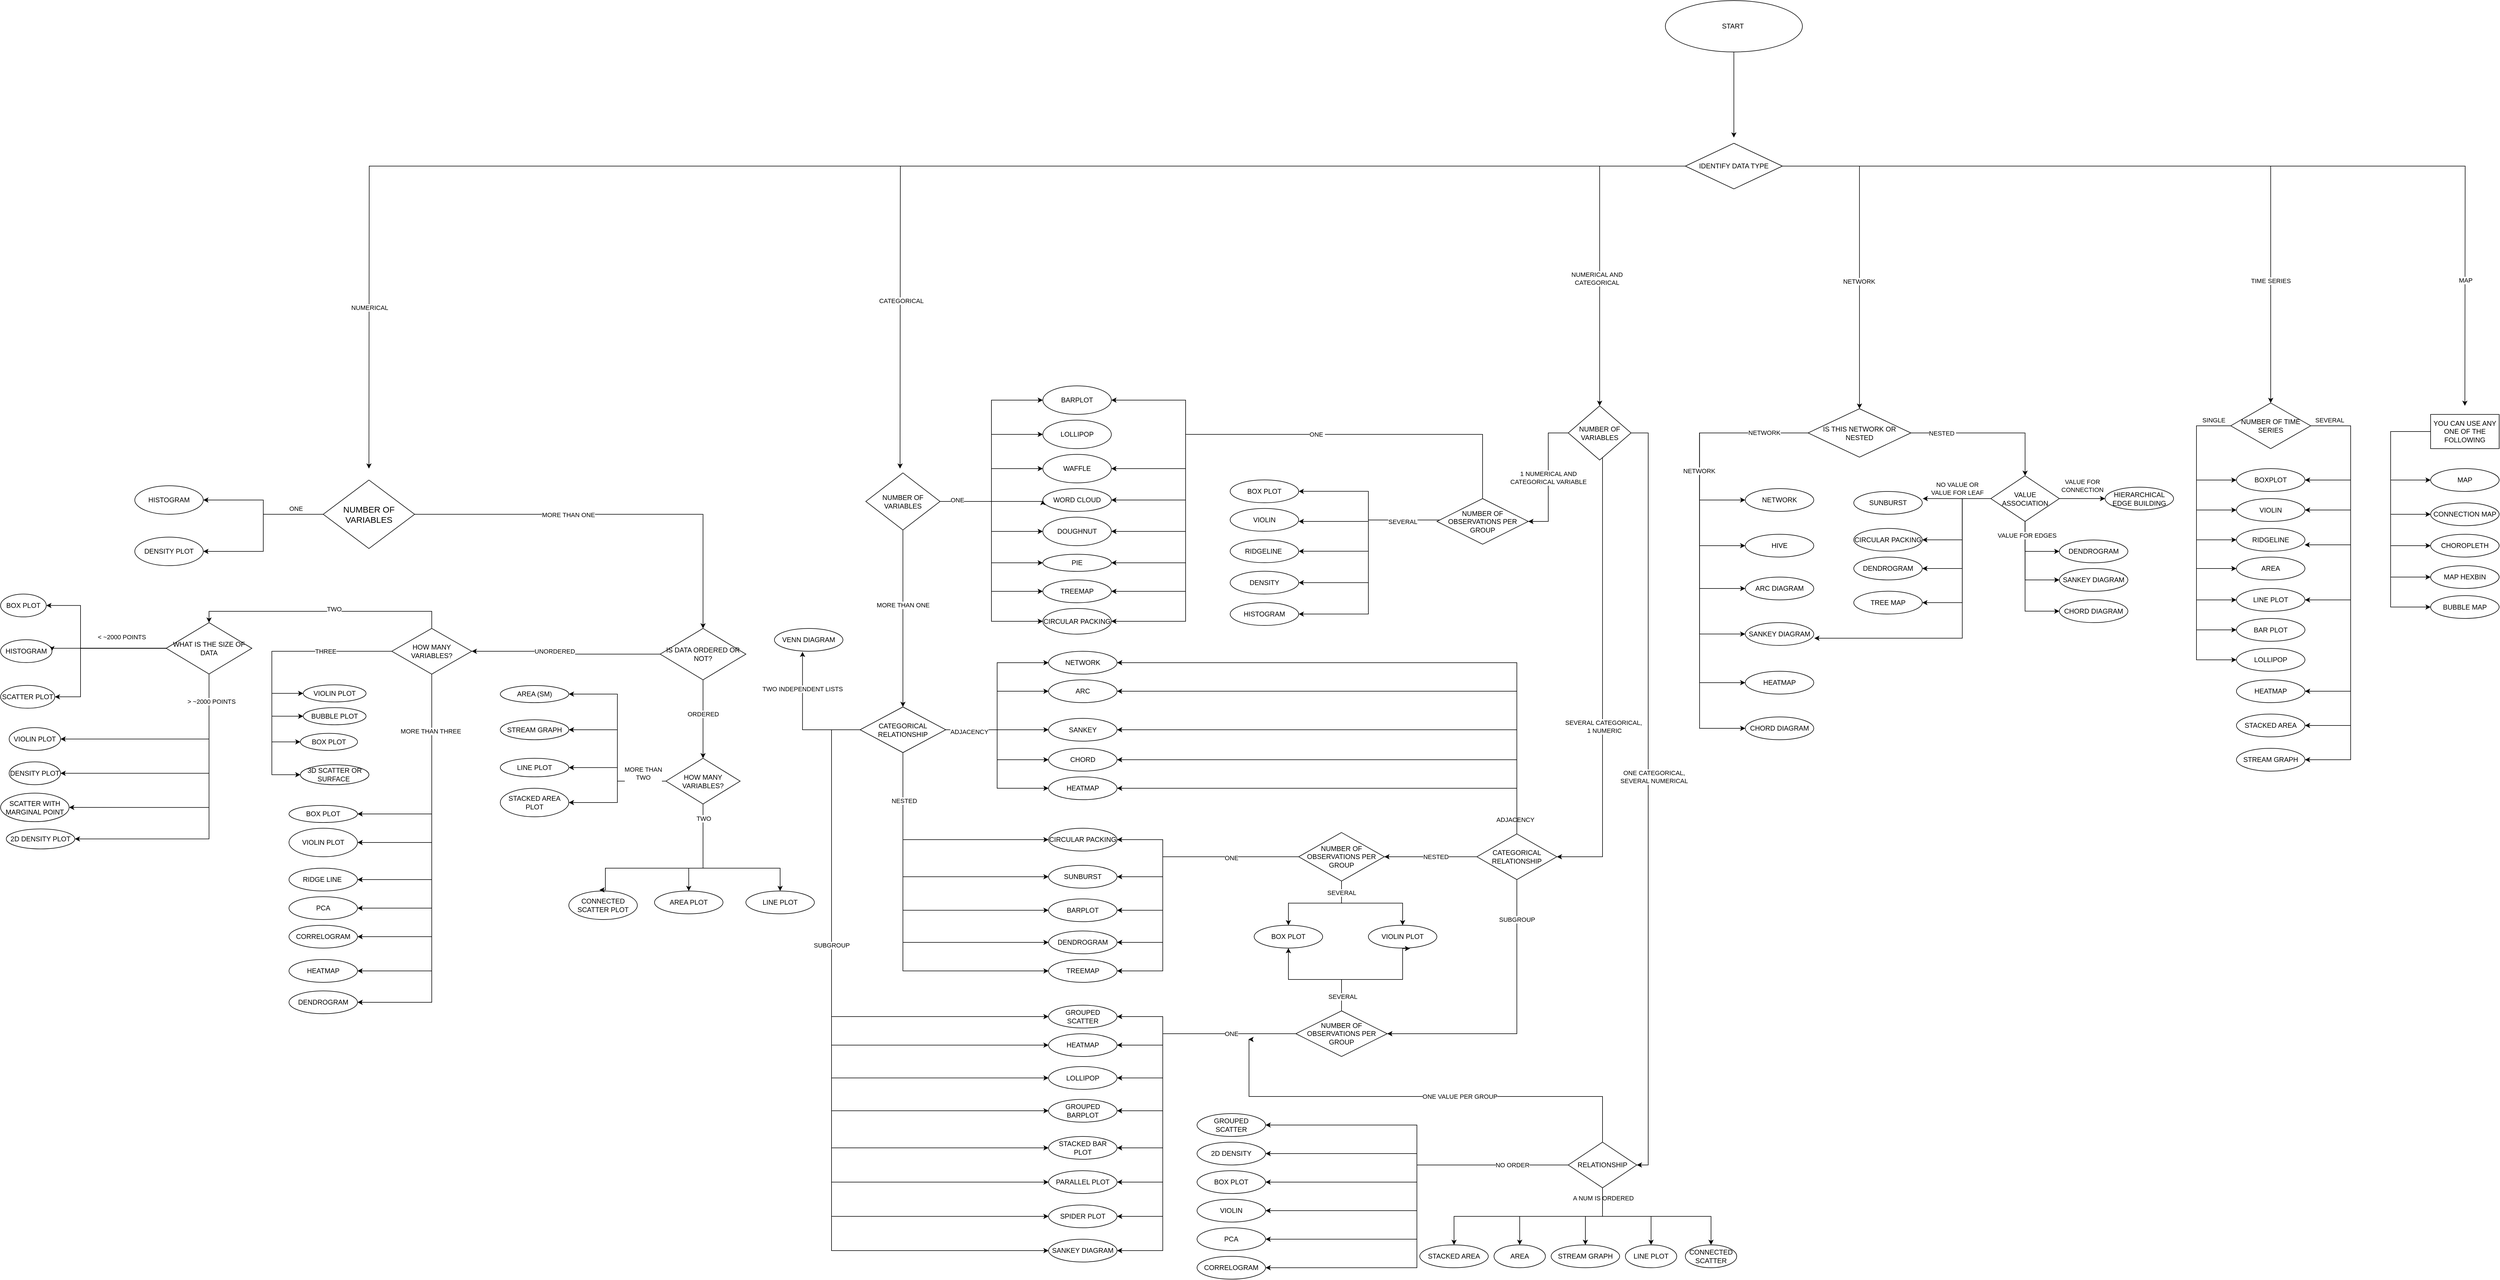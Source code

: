 <mxfile version="23.1.1" type="google">
  <diagram id="C5RBs43oDa-KdzZeNtuy" name="Page-1">
    <mxGraphModel grid="1" page="1" gridSize="10" guides="1" tooltips="1" connect="1" arrows="1" fold="1" pageScale="1" pageWidth="4681" pageHeight="3300" math="0" shadow="0">
      <root>
        <mxCell id="WIyWlLk6GJQsqaUBKTNV-0" />
        <mxCell id="WIyWlLk6GJQsqaUBKTNV-1" parent="WIyWlLk6GJQsqaUBKTNV-0" />
        <mxCell id="lafUC0bvFExbpQB_4xy0-81" style="edgeStyle=orthogonalEdgeStyle;rounded=0;orthogonalLoop=1;jettySize=auto;html=1;entryX=1;entryY=0.5;entryDx=0;entryDy=0;" edge="1" parent="WIyWlLk6GJQsqaUBKTNV-1" source="lafUC0bvFExbpQB_4xy0-77" target="lafUC0bvFExbpQB_4xy0-80">
          <mxGeometry relative="1" as="geometry" />
        </mxCell>
        <mxCell id="lafUC0bvFExbpQB_4xy0-82" style="edgeStyle=orthogonalEdgeStyle;rounded=0;orthogonalLoop=1;jettySize=auto;html=1;entryX=1;entryY=0.5;entryDx=0;entryDy=0;" edge="1" parent="WIyWlLk6GJQsqaUBKTNV-1" source="lafUC0bvFExbpQB_4xy0-77" target="lafUC0bvFExbpQB_4xy0-78">
          <mxGeometry relative="1" as="geometry" />
        </mxCell>
        <mxCell id="lafUC0bvFExbpQB_4xy0-83" value="ONE" style="edgeLabel;html=1;align=center;verticalAlign=middle;resizable=0;points=[];" vertex="1" connectable="0" parent="lafUC0bvFExbpQB_4xy0-82">
          <mxGeometry x="-0.612" y="2" relative="1" as="geometry">
            <mxPoint x="5" y="-12" as="offset" />
          </mxGeometry>
        </mxCell>
        <mxCell id="lafUC0bvFExbpQB_4xy0-86" style="edgeStyle=orthogonalEdgeStyle;rounded=0;orthogonalLoop=1;jettySize=auto;html=1;entryX=0.5;entryY=0;entryDx=0;entryDy=0;" edge="1" parent="WIyWlLk6GJQsqaUBKTNV-1" source="lafUC0bvFExbpQB_4xy0-77" target="lafUC0bvFExbpQB_4xy0-85">
          <mxGeometry relative="1" as="geometry" />
        </mxCell>
        <mxCell id="lafUC0bvFExbpQB_4xy0-87" value="MORE THAN ONE" style="edgeLabel;html=1;align=center;verticalAlign=middle;resizable=0;points=[];" vertex="1" connectable="0" parent="lafUC0bvFExbpQB_4xy0-86">
          <mxGeometry x="-0.241" y="-1" relative="1" as="geometry">
            <mxPoint x="1" as="offset" />
          </mxGeometry>
        </mxCell>
        <mxCell id="lafUC0bvFExbpQB_4xy0-77" value="&lt;span style=&quot;font-size: 15px;&quot;&gt;NUMBER OF VARIABLES&lt;/span&gt;" style="rhombus;whiteSpace=wrap;html=1;" vertex="1" parent="WIyWlLk6GJQsqaUBKTNV-1">
          <mxGeometry x="770" y="860" width="160" height="120" as="geometry" />
        </mxCell>
        <mxCell id="lafUC0bvFExbpQB_4xy0-78" value="DENSITY PLOT" style="ellipse;whiteSpace=wrap;html=1;" vertex="1" parent="WIyWlLk6GJQsqaUBKTNV-1">
          <mxGeometry x="440" y="960" width="120" height="50" as="geometry" />
        </mxCell>
        <mxCell id="lafUC0bvFExbpQB_4xy0-80" value="HISTOGRAM" style="ellipse;whiteSpace=wrap;html=1;" vertex="1" parent="WIyWlLk6GJQsqaUBKTNV-1">
          <mxGeometry x="440" y="870" width="120" height="50" as="geometry" />
        </mxCell>
        <mxCell id="lafUC0bvFExbpQB_4xy0-110" style="edgeStyle=orthogonalEdgeStyle;rounded=0;orthogonalLoop=1;jettySize=auto;html=1;entryX=1;entryY=0.5;entryDx=0;entryDy=0;" edge="1" parent="WIyWlLk6GJQsqaUBKTNV-1" source="lafUC0bvFExbpQB_4xy0-85" target="lafUC0bvFExbpQB_4xy0-88">
          <mxGeometry relative="1" as="geometry" />
        </mxCell>
        <mxCell id="lafUC0bvFExbpQB_4xy0-111" value="UNORDERED" style="edgeLabel;html=1;align=center;verticalAlign=middle;resizable=0;points=[];" connectable="0" vertex="1" parent="lafUC0bvFExbpQB_4xy0-110">
          <mxGeometry x="0.298" y="1" relative="1" as="geometry">
            <mxPoint x="27" y="-1" as="offset" />
          </mxGeometry>
        </mxCell>
        <mxCell id="lafUC0bvFExbpQB_4xy0-145" style="edgeStyle=orthogonalEdgeStyle;rounded=0;orthogonalLoop=1;jettySize=auto;html=1;entryX=0.5;entryY=0;entryDx=0;entryDy=0;" edge="1" parent="WIyWlLk6GJQsqaUBKTNV-1" source="lafUC0bvFExbpQB_4xy0-85" target="lafUC0bvFExbpQB_4xy0-144">
          <mxGeometry relative="1" as="geometry" />
        </mxCell>
        <mxCell id="lafUC0bvFExbpQB_4xy0-146" value="ORDERED" style="edgeLabel;html=1;align=center;verticalAlign=middle;resizable=0;points=[];" vertex="1" connectable="0" parent="lafUC0bvFExbpQB_4xy0-145">
          <mxGeometry x="-0.132" relative="1" as="geometry">
            <mxPoint as="offset" />
          </mxGeometry>
        </mxCell>
        <mxCell id="lafUC0bvFExbpQB_4xy0-85" value="IS DATA ORDERED OR NOT?" style="rhombus;whiteSpace=wrap;html=1;" vertex="1" parent="WIyWlLk6GJQsqaUBKTNV-1">
          <mxGeometry x="1360" y="1120" width="150" height="90" as="geometry" />
        </mxCell>
        <mxCell id="lafUC0bvFExbpQB_4xy0-535" style="edgeStyle=orthogonalEdgeStyle;rounded=0;orthogonalLoop=1;jettySize=auto;html=1;entryX=0.5;entryY=0;entryDx=0;entryDy=0;" edge="1" parent="WIyWlLk6GJQsqaUBKTNV-1" source="lafUC0bvFExbpQB_4xy0-88" target="lafUC0bvFExbpQB_4xy0-91">
          <mxGeometry relative="1" as="geometry">
            <Array as="points">
              <mxPoint x="960" y="1090" />
              <mxPoint x="570" y="1090" />
            </Array>
          </mxGeometry>
        </mxCell>
        <mxCell id="lafUC0bvFExbpQB_4xy0-536" value="TWO" style="edgeLabel;html=1;align=center;verticalAlign=middle;resizable=0;points=[];" connectable="0" vertex="1" parent="lafUC0bvFExbpQB_4xy0-535">
          <mxGeometry x="-0.086" y="-4" relative="1" as="geometry">
            <mxPoint as="offset" />
          </mxGeometry>
        </mxCell>
        <mxCell id="lafUC0bvFExbpQB_4xy0-537" style="edgeStyle=orthogonalEdgeStyle;rounded=0;orthogonalLoop=1;jettySize=auto;html=1;entryX=0;entryY=0.5;entryDx=0;entryDy=0;" edge="1" parent="WIyWlLk6GJQsqaUBKTNV-1" source="lafUC0bvFExbpQB_4xy0-88" target="lafUC0bvFExbpQB_4xy0-115">
          <mxGeometry relative="1" as="geometry">
            <Array as="points">
              <mxPoint x="680" y="1160" />
              <mxPoint x="680" y="1376" />
            </Array>
          </mxGeometry>
        </mxCell>
        <mxCell id="lafUC0bvFExbpQB_4xy0-538" style="edgeStyle=orthogonalEdgeStyle;rounded=0;orthogonalLoop=1;jettySize=auto;html=1;entryX=0;entryY=0.5;entryDx=0;entryDy=0;" edge="1" parent="WIyWlLk6GJQsqaUBKTNV-1" source="lafUC0bvFExbpQB_4xy0-88" target="lafUC0bvFExbpQB_4xy0-112">
          <mxGeometry relative="1" as="geometry">
            <Array as="points">
              <mxPoint x="680" y="1160" />
              <mxPoint x="680" y="1319" />
            </Array>
          </mxGeometry>
        </mxCell>
        <mxCell id="lafUC0bvFExbpQB_4xy0-539" style="edgeStyle=orthogonalEdgeStyle;rounded=0;orthogonalLoop=1;jettySize=auto;html=1;entryX=0;entryY=0.5;entryDx=0;entryDy=0;" edge="1" parent="WIyWlLk6GJQsqaUBKTNV-1" source="lafUC0bvFExbpQB_4xy0-88" target="lafUC0bvFExbpQB_4xy0-114">
          <mxGeometry relative="1" as="geometry">
            <Array as="points">
              <mxPoint x="680" y="1160" />
              <mxPoint x="680" y="1274" />
            </Array>
          </mxGeometry>
        </mxCell>
        <mxCell id="lafUC0bvFExbpQB_4xy0-540" style="edgeStyle=orthogonalEdgeStyle;rounded=0;orthogonalLoop=1;jettySize=auto;html=1;entryX=0;entryY=0.5;entryDx=0;entryDy=0;" edge="1" parent="WIyWlLk6GJQsqaUBKTNV-1" source="lafUC0bvFExbpQB_4xy0-88" target="lafUC0bvFExbpQB_4xy0-113">
          <mxGeometry relative="1" as="geometry">
            <Array as="points">
              <mxPoint x="680" y="1160" />
              <mxPoint x="680" y="1234" />
            </Array>
          </mxGeometry>
        </mxCell>
        <mxCell id="lafUC0bvFExbpQB_4xy0-541" value="THREE" style="edgeLabel;html=1;align=center;verticalAlign=middle;resizable=0;points=[];" connectable="0" vertex="1" parent="lafUC0bvFExbpQB_4xy0-540">
          <mxGeometry x="-0.316" relative="1" as="geometry">
            <mxPoint as="offset" />
          </mxGeometry>
        </mxCell>
        <mxCell id="lafUC0bvFExbpQB_4xy0-542" style="edgeStyle=orthogonalEdgeStyle;rounded=0;orthogonalLoop=1;jettySize=auto;html=1;entryX=1;entryY=0.5;entryDx=0;entryDy=0;" edge="1" parent="WIyWlLk6GJQsqaUBKTNV-1" source="lafUC0bvFExbpQB_4xy0-88" target="lafUC0bvFExbpQB_4xy0-127">
          <mxGeometry relative="1" as="geometry">
            <Array as="points">
              <mxPoint x="960" y="1445" />
            </Array>
          </mxGeometry>
        </mxCell>
        <mxCell id="lafUC0bvFExbpQB_4xy0-543" style="edgeStyle=orthogonalEdgeStyle;rounded=0;orthogonalLoop=1;jettySize=auto;html=1;entryX=1;entryY=0.5;entryDx=0;entryDy=0;" edge="1" parent="WIyWlLk6GJQsqaUBKTNV-1" source="lafUC0bvFExbpQB_4xy0-88" target="lafUC0bvFExbpQB_4xy0-128">
          <mxGeometry relative="1" as="geometry">
            <Array as="points">
              <mxPoint x="960" y="1495" />
            </Array>
          </mxGeometry>
        </mxCell>
        <mxCell id="lafUC0bvFExbpQB_4xy0-544" style="edgeStyle=orthogonalEdgeStyle;rounded=0;orthogonalLoop=1;jettySize=auto;html=1;entryX=1;entryY=0.5;entryDx=0;entryDy=0;" edge="1" parent="WIyWlLk6GJQsqaUBKTNV-1" source="lafUC0bvFExbpQB_4xy0-88" target="lafUC0bvFExbpQB_4xy0-129">
          <mxGeometry relative="1" as="geometry">
            <Array as="points">
              <mxPoint x="960" y="1560" />
            </Array>
          </mxGeometry>
        </mxCell>
        <mxCell id="lafUC0bvFExbpQB_4xy0-545" style="edgeStyle=orthogonalEdgeStyle;rounded=0;orthogonalLoop=1;jettySize=auto;html=1;entryX=1;entryY=0.5;entryDx=0;entryDy=0;" edge="1" parent="WIyWlLk6GJQsqaUBKTNV-1" source="lafUC0bvFExbpQB_4xy0-88" target="lafUC0bvFExbpQB_4xy0-130">
          <mxGeometry relative="1" as="geometry">
            <Array as="points">
              <mxPoint x="960" y="1610" />
            </Array>
          </mxGeometry>
        </mxCell>
        <mxCell id="lafUC0bvFExbpQB_4xy0-546" style="edgeStyle=orthogonalEdgeStyle;rounded=0;orthogonalLoop=1;jettySize=auto;html=1;entryX=1;entryY=0.5;entryDx=0;entryDy=0;" edge="1" parent="WIyWlLk6GJQsqaUBKTNV-1" source="lafUC0bvFExbpQB_4xy0-88" target="lafUC0bvFExbpQB_4xy0-131">
          <mxGeometry relative="1" as="geometry">
            <Array as="points">
              <mxPoint x="960" y="1660" />
            </Array>
          </mxGeometry>
        </mxCell>
        <mxCell id="lafUC0bvFExbpQB_4xy0-547" style="edgeStyle=orthogonalEdgeStyle;rounded=0;orthogonalLoop=1;jettySize=auto;html=1;entryX=1;entryY=0.5;entryDx=0;entryDy=0;" edge="1" parent="WIyWlLk6GJQsqaUBKTNV-1" source="lafUC0bvFExbpQB_4xy0-88" target="lafUC0bvFExbpQB_4xy0-132">
          <mxGeometry relative="1" as="geometry">
            <Array as="points">
              <mxPoint x="960" y="1720" />
            </Array>
          </mxGeometry>
        </mxCell>
        <mxCell id="lafUC0bvFExbpQB_4xy0-548" style="edgeStyle=orthogonalEdgeStyle;rounded=0;orthogonalLoop=1;jettySize=auto;html=1;entryX=1;entryY=0.5;entryDx=0;entryDy=0;" edge="1" parent="WIyWlLk6GJQsqaUBKTNV-1" source="lafUC0bvFExbpQB_4xy0-88" target="lafUC0bvFExbpQB_4xy0-133">
          <mxGeometry relative="1" as="geometry">
            <Array as="points">
              <mxPoint x="960" y="1775" />
            </Array>
          </mxGeometry>
        </mxCell>
        <mxCell id="lafUC0bvFExbpQB_4xy0-549" value="MORE THAN THREE" style="edgeLabel;html=1;align=center;verticalAlign=middle;resizable=0;points=[];" connectable="0" vertex="1" parent="lafUC0bvFExbpQB_4xy0-548">
          <mxGeometry x="-0.714" y="-2" relative="1" as="geometry">
            <mxPoint y="-1" as="offset" />
          </mxGeometry>
        </mxCell>
        <mxCell id="lafUC0bvFExbpQB_4xy0-88" value="HOW MANY VARIABLES?" style="rhombus;whiteSpace=wrap;html=1;" vertex="1" parent="WIyWlLk6GJQsqaUBKTNV-1">
          <mxGeometry x="890" y="1120" width="140" height="80" as="geometry" />
        </mxCell>
        <mxCell id="lafUC0bvFExbpQB_4xy0-97" style="edgeStyle=orthogonalEdgeStyle;rounded=0;orthogonalLoop=1;jettySize=auto;html=1;entryX=1;entryY=0.5;entryDx=0;entryDy=0;" edge="1" parent="WIyWlLk6GJQsqaUBKTNV-1" source="lafUC0bvFExbpQB_4xy0-91" target="lafUC0bvFExbpQB_4xy0-94">
          <mxGeometry relative="1" as="geometry">
            <Array as="points">
              <mxPoint x="345" y="1155" />
              <mxPoint x="345" y="1080" />
            </Array>
          </mxGeometry>
        </mxCell>
        <mxCell id="lafUC0bvFExbpQB_4xy0-98" style="edgeStyle=orthogonalEdgeStyle;rounded=0;orthogonalLoop=1;jettySize=auto;html=1;entryX=1;entryY=0.5;entryDx=0;entryDy=0;" edge="1" parent="WIyWlLk6GJQsqaUBKTNV-1" source="lafUC0bvFExbpQB_4xy0-91" target="lafUC0bvFExbpQB_4xy0-95">
          <mxGeometry relative="1" as="geometry">
            <Array as="points">
              <mxPoint x="295" y="1155" />
            </Array>
          </mxGeometry>
        </mxCell>
        <mxCell id="lafUC0bvFExbpQB_4xy0-99" style="edgeStyle=orthogonalEdgeStyle;rounded=0;orthogonalLoop=1;jettySize=auto;html=1;entryX=1;entryY=0.5;entryDx=0;entryDy=0;" edge="1" parent="WIyWlLk6GJQsqaUBKTNV-1" source="lafUC0bvFExbpQB_4xy0-91" target="lafUC0bvFExbpQB_4xy0-96">
          <mxGeometry relative="1" as="geometry">
            <Array as="points">
              <mxPoint x="345" y="1155" />
              <mxPoint x="345" y="1240" />
            </Array>
          </mxGeometry>
        </mxCell>
        <mxCell id="lafUC0bvFExbpQB_4xy0-100" value="&amp;lt; ~2000 POINTS" style="edgeLabel;html=1;align=center;verticalAlign=middle;resizable=0;points=[];" vertex="1" connectable="0" parent="lafUC0bvFExbpQB_4xy0-99">
          <mxGeometry x="-0.696" y="1" relative="1" as="geometry">
            <mxPoint x="-36" y="-21" as="offset" />
          </mxGeometry>
        </mxCell>
        <mxCell id="lafUC0bvFExbpQB_4xy0-530" style="edgeStyle=orthogonalEdgeStyle;rounded=0;orthogonalLoop=1;jettySize=auto;html=1;entryX=1;entryY=0.5;entryDx=0;entryDy=0;" edge="1" parent="WIyWlLk6GJQsqaUBKTNV-1" source="lafUC0bvFExbpQB_4xy0-91" target="lafUC0bvFExbpQB_4xy0-101">
          <mxGeometry relative="1" as="geometry">
            <Array as="points">
              <mxPoint x="570" y="1314" />
            </Array>
          </mxGeometry>
        </mxCell>
        <mxCell id="lafUC0bvFExbpQB_4xy0-531" style="edgeStyle=orthogonalEdgeStyle;rounded=0;orthogonalLoop=1;jettySize=auto;html=1;entryX=1;entryY=0.5;entryDx=0;entryDy=0;" edge="1" parent="WIyWlLk6GJQsqaUBKTNV-1" source="lafUC0bvFExbpQB_4xy0-91" target="lafUC0bvFExbpQB_4xy0-102">
          <mxGeometry relative="1" as="geometry">
            <Array as="points">
              <mxPoint x="570" y="1374" />
            </Array>
          </mxGeometry>
        </mxCell>
        <mxCell id="lafUC0bvFExbpQB_4xy0-532" style="edgeStyle=orthogonalEdgeStyle;rounded=0;orthogonalLoop=1;jettySize=auto;html=1;entryX=1;entryY=0.5;entryDx=0;entryDy=0;" edge="1" parent="WIyWlLk6GJQsqaUBKTNV-1" source="lafUC0bvFExbpQB_4xy0-91" target="lafUC0bvFExbpQB_4xy0-104">
          <mxGeometry relative="1" as="geometry">
            <Array as="points">
              <mxPoint x="570" y="1434" />
            </Array>
          </mxGeometry>
        </mxCell>
        <mxCell id="lafUC0bvFExbpQB_4xy0-533" style="edgeStyle=orthogonalEdgeStyle;rounded=0;orthogonalLoop=1;jettySize=auto;html=1;entryX=1;entryY=0.5;entryDx=0;entryDy=0;" edge="1" parent="WIyWlLk6GJQsqaUBKTNV-1" source="lafUC0bvFExbpQB_4xy0-91" target="lafUC0bvFExbpQB_4xy0-103">
          <mxGeometry relative="1" as="geometry">
            <Array as="points">
              <mxPoint x="570" y="1489" />
            </Array>
          </mxGeometry>
        </mxCell>
        <mxCell id="lafUC0bvFExbpQB_4xy0-534" value="&amp;gt; ~2000 POINTS" style="edgeLabel;html=1;align=center;verticalAlign=middle;resizable=0;points=[];" connectable="0" vertex="1" parent="lafUC0bvFExbpQB_4xy0-533">
          <mxGeometry x="-0.817" y="4" relative="1" as="geometry">
            <mxPoint as="offset" />
          </mxGeometry>
        </mxCell>
        <mxCell id="lafUC0bvFExbpQB_4xy0-91" value="WHAT IS THE SIZE OF DATA" style="rhombus;whiteSpace=wrap;html=1;" vertex="1" parent="WIyWlLk6GJQsqaUBKTNV-1">
          <mxGeometry x="495" y="1109.81" width="150" height="90" as="geometry" />
        </mxCell>
        <mxCell id="lafUC0bvFExbpQB_4xy0-94" value="BOX PLOT" style="ellipse;whiteSpace=wrap;html=1;" vertex="1" parent="WIyWlLk6GJQsqaUBKTNV-1">
          <mxGeometry x="205" y="1059.81" width="80" height="40" as="geometry" />
        </mxCell>
        <mxCell id="lafUC0bvFExbpQB_4xy0-95" value="HISTOGRAM" style="ellipse;whiteSpace=wrap;html=1;" vertex="1" parent="WIyWlLk6GJQsqaUBKTNV-1">
          <mxGeometry x="205" y="1139.81" width="90" height="40" as="geometry" />
        </mxCell>
        <mxCell id="lafUC0bvFExbpQB_4xy0-96" value="SCATTER PLOT" style="ellipse;whiteSpace=wrap;html=1;" vertex="1" parent="WIyWlLk6GJQsqaUBKTNV-1">
          <mxGeometry x="205" y="1219.81" width="95" height="40" as="geometry" />
        </mxCell>
        <mxCell id="lafUC0bvFExbpQB_4xy0-101" value="VIOLIN PLOT" style="ellipse;whiteSpace=wrap;html=1;" vertex="1" parent="WIyWlLk6GJQsqaUBKTNV-1">
          <mxGeometry x="220" y="1293.75" width="90" height="40" as="geometry" />
        </mxCell>
        <mxCell id="lafUC0bvFExbpQB_4xy0-102" value="DENSITY PLOT" style="ellipse;whiteSpace=wrap;html=1;" vertex="1" parent="WIyWlLk6GJQsqaUBKTNV-1">
          <mxGeometry x="220" y="1353.75" width="90" height="40" as="geometry" />
        </mxCell>
        <mxCell id="lafUC0bvFExbpQB_4xy0-103" value="2D DENSITY PLOT" style="ellipse;whiteSpace=wrap;html=1;" vertex="1" parent="WIyWlLk6GJQsqaUBKTNV-1">
          <mxGeometry x="215" y="1471.25" width="120" height="35" as="geometry" />
        </mxCell>
        <mxCell id="lafUC0bvFExbpQB_4xy0-104" value="SCATTER WITH MARGINAL POINT" style="ellipse;whiteSpace=wrap;html=1;" vertex="1" parent="WIyWlLk6GJQsqaUBKTNV-1">
          <mxGeometry x="205" y="1408.56" width="120" height="50" as="geometry" />
        </mxCell>
        <mxCell id="lafUC0bvFExbpQB_4xy0-112" value="BOX PLOT" style="ellipse;whiteSpace=wrap;html=1;" vertex="1" parent="WIyWlLk6GJQsqaUBKTNV-1">
          <mxGeometry x="730" y="1303.75" width="100" height="30" as="geometry" />
        </mxCell>
        <mxCell id="lafUC0bvFExbpQB_4xy0-113" value="VIOLIN PLOT" style="ellipse;whiteSpace=wrap;html=1;" vertex="1" parent="WIyWlLk6GJQsqaUBKTNV-1">
          <mxGeometry x="735" y="1218.75" width="110" height="30" as="geometry" />
        </mxCell>
        <mxCell id="lafUC0bvFExbpQB_4xy0-114" value="BUBBLE PLOT" style="ellipse;whiteSpace=wrap;html=1;" vertex="1" parent="WIyWlLk6GJQsqaUBKTNV-1">
          <mxGeometry x="735" y="1258.75" width="110" height="30" as="geometry" />
        </mxCell>
        <mxCell id="lafUC0bvFExbpQB_4xy0-115" value="3D SCATTER OR SURFACE&amp;nbsp;" style="ellipse;whiteSpace=wrap;html=1;" vertex="1" parent="WIyWlLk6GJQsqaUBKTNV-1">
          <mxGeometry x="730" y="1358.75" width="120" height="35" as="geometry" />
        </mxCell>
        <mxCell id="lafUC0bvFExbpQB_4xy0-121" style="edgeStyle=orthogonalEdgeStyle;rounded=0;orthogonalLoop=1;jettySize=auto;html=1;exitX=0.5;exitY=1;exitDx=0;exitDy=0;" edge="1" parent="WIyWlLk6GJQsqaUBKTNV-1" source="lafUC0bvFExbpQB_4xy0-113" target="lafUC0bvFExbpQB_4xy0-113">
          <mxGeometry relative="1" as="geometry" />
        </mxCell>
        <mxCell id="lafUC0bvFExbpQB_4xy0-127" value="BOX PLOT" style="ellipse;whiteSpace=wrap;html=1;" vertex="1" parent="WIyWlLk6GJQsqaUBKTNV-1">
          <mxGeometry x="710" y="1430" width="120" height="30" as="geometry" />
        </mxCell>
        <mxCell id="lafUC0bvFExbpQB_4xy0-128" value="VIOLIN PLOT" style="ellipse;whiteSpace=wrap;html=1;" vertex="1" parent="WIyWlLk6GJQsqaUBKTNV-1">
          <mxGeometry x="710" y="1470" width="120" height="50" as="geometry" />
        </mxCell>
        <mxCell id="lafUC0bvFExbpQB_4xy0-129" value="RIDGE LINE&amp;nbsp;" style="ellipse;whiteSpace=wrap;html=1;" vertex="1" parent="WIyWlLk6GJQsqaUBKTNV-1">
          <mxGeometry x="710" y="1540" width="120" height="40" as="geometry" />
        </mxCell>
        <mxCell id="lafUC0bvFExbpQB_4xy0-130" value="PCA" style="ellipse;whiteSpace=wrap;html=1;" vertex="1" parent="WIyWlLk6GJQsqaUBKTNV-1">
          <mxGeometry x="710" y="1590" width="120" height="40" as="geometry" />
        </mxCell>
        <mxCell id="lafUC0bvFExbpQB_4xy0-131" value="CORRELOGRAM" style="ellipse;whiteSpace=wrap;html=1;" vertex="1" parent="WIyWlLk6GJQsqaUBKTNV-1">
          <mxGeometry x="710" y="1640" width="120" height="40" as="geometry" />
        </mxCell>
        <mxCell id="lafUC0bvFExbpQB_4xy0-132" value="HEATMAP" style="ellipse;whiteSpace=wrap;html=1;" vertex="1" parent="WIyWlLk6GJQsqaUBKTNV-1">
          <mxGeometry x="710" y="1700" width="120" height="40" as="geometry" />
        </mxCell>
        <mxCell id="lafUC0bvFExbpQB_4xy0-133" value="DENDROGRAM" style="ellipse;whiteSpace=wrap;html=1;" vertex="1" parent="WIyWlLk6GJQsqaUBKTNV-1">
          <mxGeometry x="710" y="1755" width="120" height="40" as="geometry" />
        </mxCell>
        <mxCell id="lafUC0bvFExbpQB_4xy0-160" style="edgeStyle=orthogonalEdgeStyle;rounded=0;orthogonalLoop=1;jettySize=auto;html=1;entryX=0.5;entryY=0;entryDx=0;entryDy=0;" edge="1" parent="WIyWlLk6GJQsqaUBKTNV-1" source="lafUC0bvFExbpQB_4xy0-144" target="lafUC0bvFExbpQB_4xy0-157">
          <mxGeometry relative="1" as="geometry">
            <Array as="points">
              <mxPoint x="1435" y="1540" />
              <mxPoint x="1570" y="1540" />
            </Array>
          </mxGeometry>
        </mxCell>
        <mxCell id="lafUC0bvFExbpQB_4xy0-161" style="edgeStyle=orthogonalEdgeStyle;rounded=0;orthogonalLoop=1;jettySize=auto;html=1;entryX=0.5;entryY=0;entryDx=0;entryDy=0;" edge="1" parent="WIyWlLk6GJQsqaUBKTNV-1" source="lafUC0bvFExbpQB_4xy0-144" target="lafUC0bvFExbpQB_4xy0-156">
          <mxGeometry relative="1" as="geometry">
            <Array as="points">
              <mxPoint x="1435" y="1540" />
              <mxPoint x="1410" y="1540" />
            </Array>
          </mxGeometry>
        </mxCell>
        <mxCell id="lafUC0bvFExbpQB_4xy0-173" style="edgeStyle=orthogonalEdgeStyle;rounded=0;orthogonalLoop=1;jettySize=auto;html=1;entryX=1;entryY=0.5;entryDx=0;entryDy=0;" edge="1" parent="WIyWlLk6GJQsqaUBKTNV-1" source="lafUC0bvFExbpQB_4xy0-144" target="lafUC0bvFExbpQB_4xy0-147">
          <mxGeometry relative="1" as="geometry" />
        </mxCell>
        <mxCell id="lafUC0bvFExbpQB_4xy0-174" style="edgeStyle=orthogonalEdgeStyle;rounded=0;orthogonalLoop=1;jettySize=auto;html=1;entryX=1;entryY=0.5;entryDx=0;entryDy=0;" edge="1" parent="WIyWlLk6GJQsqaUBKTNV-1" source="lafUC0bvFExbpQB_4xy0-144" target="lafUC0bvFExbpQB_4xy0-149">
          <mxGeometry relative="1" as="geometry" />
        </mxCell>
        <mxCell id="lafUC0bvFExbpQB_4xy0-175" style="edgeStyle=orthogonalEdgeStyle;rounded=0;orthogonalLoop=1;jettySize=auto;html=1;" edge="1" parent="WIyWlLk6GJQsqaUBKTNV-1" source="lafUC0bvFExbpQB_4xy0-144" target="lafUC0bvFExbpQB_4xy0-148">
          <mxGeometry relative="1" as="geometry" />
        </mxCell>
        <mxCell id="lafUC0bvFExbpQB_4xy0-176" style="edgeStyle=orthogonalEdgeStyle;rounded=0;orthogonalLoop=1;jettySize=auto;html=1;entryX=1;entryY=0.5;entryDx=0;entryDy=0;" edge="1" parent="WIyWlLk6GJQsqaUBKTNV-1" source="lafUC0bvFExbpQB_4xy0-144" target="lafUC0bvFExbpQB_4xy0-150">
          <mxGeometry relative="1" as="geometry" />
        </mxCell>
        <mxCell id="lafUC0bvFExbpQB_4xy0-550" value="MORE THAN &lt;br&gt;TWO" style="edgeLabel;html=1;align=center;verticalAlign=middle;resizable=0;points=[];" connectable="0" vertex="1" parent="lafUC0bvFExbpQB_4xy0-176">
          <mxGeometry x="-0.555" y="4" relative="1" as="geometry">
            <mxPoint x="6" y="-18" as="offset" />
          </mxGeometry>
        </mxCell>
        <mxCell id="lafUC0bvFExbpQB_4xy0-144" value="HOW MANY VARIABLES?" style="rhombus;whiteSpace=wrap;html=1;" vertex="1" parent="WIyWlLk6GJQsqaUBKTNV-1">
          <mxGeometry x="1370" y="1347.5" width="130" height="80" as="geometry" />
        </mxCell>
        <mxCell id="lafUC0bvFExbpQB_4xy0-147" value="AREA (SM)" style="ellipse;whiteSpace=wrap;html=1;" vertex="1" parent="WIyWlLk6GJQsqaUBKTNV-1">
          <mxGeometry x="1080" y="1220" width="120" height="30" as="geometry" />
        </mxCell>
        <mxCell id="lafUC0bvFExbpQB_4xy0-148" value="LINE PLOT" style="ellipse;whiteSpace=wrap;html=1;" vertex="1" parent="WIyWlLk6GJQsqaUBKTNV-1">
          <mxGeometry x="1080" y="1347.5" width="120" height="32.5" as="geometry" />
        </mxCell>
        <mxCell id="lafUC0bvFExbpQB_4xy0-149" value="STREAM GRAPH" style="ellipse;whiteSpace=wrap;html=1;" vertex="1" parent="WIyWlLk6GJQsqaUBKTNV-1">
          <mxGeometry x="1080" y="1280" width="120" height="35" as="geometry" />
        </mxCell>
        <mxCell id="lafUC0bvFExbpQB_4xy0-150" value="STACKED AREA PLOT" style="ellipse;whiteSpace=wrap;html=1;" vertex="1" parent="WIyWlLk6GJQsqaUBKTNV-1">
          <mxGeometry x="1080" y="1400" width="120" height="50" as="geometry" />
        </mxCell>
        <mxCell id="lafUC0bvFExbpQB_4xy0-156" value="AREA PLOT" style="ellipse;whiteSpace=wrap;html=1;" vertex="1" parent="WIyWlLk6GJQsqaUBKTNV-1">
          <mxGeometry x="1350" y="1580" width="120" height="40" as="geometry" />
        </mxCell>
        <mxCell id="lafUC0bvFExbpQB_4xy0-157" value="LINE PLOT" style="ellipse;whiteSpace=wrap;html=1;" vertex="1" parent="WIyWlLk6GJQsqaUBKTNV-1">
          <mxGeometry x="1510" y="1580" width="120" height="40" as="geometry" />
        </mxCell>
        <mxCell id="lafUC0bvFExbpQB_4xy0-158" value="CONNECTED SCATTER PLOT" style="ellipse;whiteSpace=wrap;html=1;" vertex="1" parent="WIyWlLk6GJQsqaUBKTNV-1">
          <mxGeometry x="1200" y="1580" width="120" height="50" as="geometry" />
        </mxCell>
        <mxCell id="lafUC0bvFExbpQB_4xy0-159" style="edgeStyle=orthogonalEdgeStyle;rounded=0;orthogonalLoop=1;jettySize=auto;html=1;entryX=0.446;entryY=-0.038;entryDx=0;entryDy=0;entryPerimeter=0;" edge="1" parent="WIyWlLk6GJQsqaUBKTNV-1" source="lafUC0bvFExbpQB_4xy0-144" target="lafUC0bvFExbpQB_4xy0-158">
          <mxGeometry relative="1" as="geometry">
            <Array as="points">
              <mxPoint x="1435" y="1540" />
              <mxPoint x="1264" y="1540" />
              <mxPoint x="1264" y="1578" />
            </Array>
          </mxGeometry>
        </mxCell>
        <mxCell id="lafUC0bvFExbpQB_4xy0-162" value="TWO" style="edgeLabel;html=1;align=center;verticalAlign=middle;resizable=0;points=[];" vertex="1" connectable="0" parent="lafUC0bvFExbpQB_4xy0-159">
          <mxGeometry x="-0.846" y="1" relative="1" as="geometry">
            <mxPoint as="offset" />
          </mxGeometry>
        </mxCell>
        <mxCell id="lafUC0bvFExbpQB_4xy0-256" style="edgeStyle=orthogonalEdgeStyle;rounded=0;orthogonalLoop=1;jettySize=auto;html=1;entryX=1;entryY=0.5;entryDx=0;entryDy=0;" edge="1" parent="WIyWlLk6GJQsqaUBKTNV-1" source="lafUC0bvFExbpQB_4xy0-177" target="lafUC0bvFExbpQB_4xy0-178">
          <mxGeometry relative="1" as="geometry" />
        </mxCell>
        <mxCell id="lafUC0bvFExbpQB_4xy0-257" style="edgeStyle=orthogonalEdgeStyle;rounded=0;orthogonalLoop=1;jettySize=auto;html=1;entryX=1;entryY=0.5;entryDx=0;entryDy=0;" edge="1" parent="WIyWlLk6GJQsqaUBKTNV-1" source="lafUC0bvFExbpQB_4xy0-177" target="lafUC0bvFExbpQB_4xy0-189">
          <mxGeometry relative="1" as="geometry" />
        </mxCell>
        <mxCell id="lafUC0bvFExbpQB_4xy0-258" style="edgeStyle=orthogonalEdgeStyle;rounded=0;orthogonalLoop=1;jettySize=auto;html=1;entryX=1;entryY=0.5;entryDx=0;entryDy=0;" edge="1" parent="WIyWlLk6GJQsqaUBKTNV-1" source="lafUC0bvFExbpQB_4xy0-177" target="lafUC0bvFExbpQB_4xy0-188">
          <mxGeometry relative="1" as="geometry" />
        </mxCell>
        <mxCell id="lafUC0bvFExbpQB_4xy0-259" style="edgeStyle=orthogonalEdgeStyle;rounded=0;orthogonalLoop=1;jettySize=auto;html=1;entryX=1;entryY=0.5;entryDx=0;entryDy=0;" edge="1" parent="WIyWlLk6GJQsqaUBKTNV-1" source="lafUC0bvFExbpQB_4xy0-177" target="lafUC0bvFExbpQB_4xy0-187">
          <mxGeometry relative="1" as="geometry">
            <Array as="points">
              <mxPoint x="2030" y="898" />
            </Array>
          </mxGeometry>
        </mxCell>
        <mxCell id="lafUC0bvFExbpQB_4xy0-260" style="edgeStyle=orthogonalEdgeStyle;rounded=0;orthogonalLoop=1;jettySize=auto;html=1;entryX=1;entryY=0.5;entryDx=0;entryDy=0;" edge="1" parent="WIyWlLk6GJQsqaUBKTNV-1" source="lafUC0bvFExbpQB_4xy0-177" target="lafUC0bvFExbpQB_4xy0-186">
          <mxGeometry relative="1" as="geometry" />
        </mxCell>
        <mxCell id="lafUC0bvFExbpQB_4xy0-261" style="edgeStyle=orthogonalEdgeStyle;rounded=0;orthogonalLoop=1;jettySize=auto;html=1;entryX=1;entryY=0.5;entryDx=0;entryDy=0;" edge="1" parent="WIyWlLk6GJQsqaUBKTNV-1" source="lafUC0bvFExbpQB_4xy0-177" target="lafUC0bvFExbpQB_4xy0-185">
          <mxGeometry relative="1" as="geometry" />
        </mxCell>
        <mxCell id="lafUC0bvFExbpQB_4xy0-262" style="edgeStyle=orthogonalEdgeStyle;rounded=0;orthogonalLoop=1;jettySize=auto;html=1;entryX=1;entryY=0.5;entryDx=0;entryDy=0;" edge="1" parent="WIyWlLk6GJQsqaUBKTNV-1" source="lafUC0bvFExbpQB_4xy0-177" target="lafUC0bvFExbpQB_4xy0-184">
          <mxGeometry relative="1" as="geometry" />
        </mxCell>
        <mxCell id="lafUC0bvFExbpQB_4xy0-263" style="edgeStyle=orthogonalEdgeStyle;rounded=0;orthogonalLoop=1;jettySize=auto;html=1;entryX=1;entryY=0.5;entryDx=0;entryDy=0;" edge="1" parent="WIyWlLk6GJQsqaUBKTNV-1" source="lafUC0bvFExbpQB_4xy0-177" target="lafUC0bvFExbpQB_4xy0-183">
          <mxGeometry relative="1" as="geometry" />
        </mxCell>
        <mxCell id="lafUC0bvFExbpQB_4xy0-264" value="ONE" style="edgeLabel;html=1;align=center;verticalAlign=middle;resizable=0;points=[];" connectable="0" vertex="1" parent="lafUC0bvFExbpQB_4xy0-263">
          <mxGeometry x="-0.861" y="-3" relative="1" as="geometry">
            <mxPoint x="3" y="-6" as="offset" />
          </mxGeometry>
        </mxCell>
        <mxCell id="lafUC0bvFExbpQB_4xy0-268" style="edgeStyle=orthogonalEdgeStyle;rounded=0;orthogonalLoop=1;jettySize=auto;html=1;entryX=0.5;entryY=0;entryDx=0;entryDy=0;" edge="1" parent="WIyWlLk6GJQsqaUBKTNV-1" source="lafUC0bvFExbpQB_4xy0-177" target="lafUC0bvFExbpQB_4xy0-202">
          <mxGeometry relative="1" as="geometry" />
        </mxCell>
        <mxCell id="lafUC0bvFExbpQB_4xy0-281" value="MORE THAN ONE" style="edgeLabel;html=1;align=center;verticalAlign=middle;resizable=0;points=[];" connectable="0" vertex="1" parent="lafUC0bvFExbpQB_4xy0-268">
          <mxGeometry x="-0.156" relative="1" as="geometry">
            <mxPoint as="offset" />
          </mxGeometry>
        </mxCell>
        <mxCell id="lafUC0bvFExbpQB_4xy0-177" value="NUMBER OF VARIABLES" style="rhombus;whiteSpace=wrap;html=1;" vertex="1" parent="WIyWlLk6GJQsqaUBKTNV-1">
          <mxGeometry x="1720" y="847.5" width="130" height="100" as="geometry" />
        </mxCell>
        <mxCell id="lafUC0bvFExbpQB_4xy0-178" value="BARPLOT" style="ellipse;whiteSpace=wrap;html=1;direction=west;" vertex="1" parent="WIyWlLk6GJQsqaUBKTNV-1">
          <mxGeometry x="2030" y="695" width="120" height="50" as="geometry" />
        </mxCell>
        <mxCell id="lafUC0bvFExbpQB_4xy0-183" value="CIRCULAR PACKING" style="ellipse;whiteSpace=wrap;html=1;direction=west;" vertex="1" parent="WIyWlLk6GJQsqaUBKTNV-1">
          <mxGeometry x="2030" y="1085" width="120" height="45" as="geometry" />
        </mxCell>
        <mxCell id="lafUC0bvFExbpQB_4xy0-184" value="TREEMAP" style="ellipse;whiteSpace=wrap;html=1;direction=west;" vertex="1" parent="WIyWlLk6GJQsqaUBKTNV-1">
          <mxGeometry x="2030" y="1035" width="120" height="40" as="geometry" />
        </mxCell>
        <mxCell id="lafUC0bvFExbpQB_4xy0-185" value="PIE" style="ellipse;whiteSpace=wrap;html=1;direction=west;" vertex="1" parent="WIyWlLk6GJQsqaUBKTNV-1">
          <mxGeometry x="2030" y="990" width="120" height="30" as="geometry" />
        </mxCell>
        <mxCell id="lafUC0bvFExbpQB_4xy0-186" value="DOUGHNUT" style="ellipse;whiteSpace=wrap;html=1;direction=west;" vertex="1" parent="WIyWlLk6GJQsqaUBKTNV-1">
          <mxGeometry x="2030" y="925" width="120" height="50" as="geometry" />
        </mxCell>
        <mxCell id="lafUC0bvFExbpQB_4xy0-187" value="WORD CLOUD" style="ellipse;whiteSpace=wrap;html=1;direction=west;" vertex="1" parent="WIyWlLk6GJQsqaUBKTNV-1">
          <mxGeometry x="2030" y="875" width="120" height="40" as="geometry" />
        </mxCell>
        <mxCell id="lafUC0bvFExbpQB_4xy0-188" value="WAFFLE" style="ellipse;whiteSpace=wrap;html=1;direction=west;" vertex="1" parent="WIyWlLk6GJQsqaUBKTNV-1">
          <mxGeometry x="2030" y="815" width="120" height="50" as="geometry" />
        </mxCell>
        <mxCell id="lafUC0bvFExbpQB_4xy0-189" value="LOLLIPOP" style="ellipse;whiteSpace=wrap;html=1;direction=west;" vertex="1" parent="WIyWlLk6GJQsqaUBKTNV-1">
          <mxGeometry x="2030" y="755" width="120" height="50" as="geometry" />
        </mxCell>
        <mxCell id="lafUC0bvFExbpQB_4xy0-269" style="edgeStyle=orthogonalEdgeStyle;rounded=0;orthogonalLoop=1;jettySize=auto;html=1;entryX=0;entryY=0.5;entryDx=0;entryDy=0;" edge="1" parent="WIyWlLk6GJQsqaUBKTNV-1" source="lafUC0bvFExbpQB_4xy0-202" target="lafUC0bvFExbpQB_4xy0-236">
          <mxGeometry relative="1" as="geometry" />
        </mxCell>
        <mxCell id="lafUC0bvFExbpQB_4xy0-270" style="edgeStyle=orthogonalEdgeStyle;rounded=0;orthogonalLoop=1;jettySize=auto;html=1;entryX=0;entryY=0.5;entryDx=0;entryDy=0;" edge="1" parent="WIyWlLk6GJQsqaUBKTNV-1" source="lafUC0bvFExbpQB_4xy0-202" target="lafUC0bvFExbpQB_4xy0-238">
          <mxGeometry relative="1" as="geometry" />
        </mxCell>
        <mxCell id="lafUC0bvFExbpQB_4xy0-271" style="edgeStyle=orthogonalEdgeStyle;rounded=0;orthogonalLoop=1;jettySize=auto;html=1;entryX=0;entryY=0.5;entryDx=0;entryDy=0;" edge="1" parent="WIyWlLk6GJQsqaUBKTNV-1" source="lafUC0bvFExbpQB_4xy0-202" target="lafUC0bvFExbpQB_4xy0-239">
          <mxGeometry relative="1" as="geometry">
            <Array as="points">
              <mxPoint x="2040" y="1298" />
            </Array>
          </mxGeometry>
        </mxCell>
        <mxCell id="lafUC0bvFExbpQB_4xy0-272" style="edgeStyle=orthogonalEdgeStyle;rounded=0;orthogonalLoop=1;jettySize=auto;html=1;entryX=0;entryY=0.5;entryDx=0;entryDy=0;" edge="1" parent="WIyWlLk6GJQsqaUBKTNV-1" source="lafUC0bvFExbpQB_4xy0-202" target="lafUC0bvFExbpQB_4xy0-237">
          <mxGeometry relative="1" as="geometry" />
        </mxCell>
        <mxCell id="lafUC0bvFExbpQB_4xy0-273" style="edgeStyle=orthogonalEdgeStyle;rounded=0;orthogonalLoop=1;jettySize=auto;html=1;entryX=0;entryY=0.5;entryDx=0;entryDy=0;" edge="1" parent="WIyWlLk6GJQsqaUBKTNV-1" source="lafUC0bvFExbpQB_4xy0-202" target="lafUC0bvFExbpQB_4xy0-240">
          <mxGeometry relative="1" as="geometry" />
        </mxCell>
        <mxCell id="lafUC0bvFExbpQB_4xy0-274" value="ADJACENCY" style="edgeLabel;html=1;align=center;verticalAlign=middle;resizable=0;points=[];" connectable="0" vertex="1" parent="lafUC0bvFExbpQB_4xy0-273">
          <mxGeometry x="-0.711" y="-3" relative="1" as="geometry">
            <mxPoint as="offset" />
          </mxGeometry>
        </mxCell>
        <mxCell id="lafUC0bvFExbpQB_4xy0-275" style="edgeStyle=orthogonalEdgeStyle;rounded=0;orthogonalLoop=1;jettySize=auto;html=1;entryX=0;entryY=0.5;entryDx=0;entryDy=0;" edge="1" parent="WIyWlLk6GJQsqaUBKTNV-1" source="lafUC0bvFExbpQB_4xy0-202" target="lafUC0bvFExbpQB_4xy0-226">
          <mxGeometry relative="1" as="geometry">
            <Array as="points">
              <mxPoint x="1785" y="1490" />
            </Array>
          </mxGeometry>
        </mxCell>
        <mxCell id="lafUC0bvFExbpQB_4xy0-276" style="edgeStyle=orthogonalEdgeStyle;rounded=0;orthogonalLoop=1;jettySize=auto;html=1;entryX=0;entryY=0.5;entryDx=0;entryDy=0;" edge="1" parent="WIyWlLk6GJQsqaUBKTNV-1" source="lafUC0bvFExbpQB_4xy0-202" target="lafUC0bvFExbpQB_4xy0-227">
          <mxGeometry relative="1" as="geometry">
            <Array as="points">
              <mxPoint x="1785" y="1555" />
            </Array>
          </mxGeometry>
        </mxCell>
        <mxCell id="lafUC0bvFExbpQB_4xy0-277" style="edgeStyle=orthogonalEdgeStyle;rounded=0;orthogonalLoop=1;jettySize=auto;html=1;entryX=0;entryY=0.5;entryDx=0;entryDy=0;" edge="1" parent="WIyWlLk6GJQsqaUBKTNV-1" source="lafUC0bvFExbpQB_4xy0-202" target="lafUC0bvFExbpQB_4xy0-228">
          <mxGeometry relative="1" as="geometry">
            <Array as="points">
              <mxPoint x="1785" y="1614" />
            </Array>
          </mxGeometry>
        </mxCell>
        <mxCell id="lafUC0bvFExbpQB_4xy0-278" style="edgeStyle=orthogonalEdgeStyle;rounded=0;orthogonalLoop=1;jettySize=auto;html=1;entryX=0;entryY=0.5;entryDx=0;entryDy=0;" edge="1" parent="WIyWlLk6GJQsqaUBKTNV-1" source="lafUC0bvFExbpQB_4xy0-202" target="lafUC0bvFExbpQB_4xy0-229">
          <mxGeometry relative="1" as="geometry">
            <Array as="points">
              <mxPoint x="1785" y="1670" />
            </Array>
          </mxGeometry>
        </mxCell>
        <mxCell id="lafUC0bvFExbpQB_4xy0-279" style="edgeStyle=orthogonalEdgeStyle;rounded=0;orthogonalLoop=1;jettySize=auto;html=1;entryX=0;entryY=0.5;entryDx=0;entryDy=0;" edge="1" parent="WIyWlLk6GJQsqaUBKTNV-1" source="lafUC0bvFExbpQB_4xy0-202" target="lafUC0bvFExbpQB_4xy0-225">
          <mxGeometry relative="1" as="geometry">
            <Array as="points">
              <mxPoint x="1785" y="1720" />
            </Array>
          </mxGeometry>
        </mxCell>
        <mxCell id="lafUC0bvFExbpQB_4xy0-280" value="NESTED" style="edgeLabel;html=1;align=center;verticalAlign=middle;resizable=0;points=[];" connectable="0" vertex="1" parent="lafUC0bvFExbpQB_4xy0-279">
          <mxGeometry x="-0.737" y="2" relative="1" as="geometry">
            <mxPoint as="offset" />
          </mxGeometry>
        </mxCell>
        <mxCell id="lafUC0bvFExbpQB_4xy0-282" style="edgeStyle=orthogonalEdgeStyle;rounded=0;orthogonalLoop=1;jettySize=auto;html=1;entryX=0;entryY=0.5;entryDx=0;entryDy=0;" edge="1" parent="WIyWlLk6GJQsqaUBKTNV-1" source="lafUC0bvFExbpQB_4xy0-202" target="lafUC0bvFExbpQB_4xy0-207">
          <mxGeometry relative="1" as="geometry">
            <Array as="points">
              <mxPoint x="1660" y="1297" />
              <mxPoint x="1660" y="1800" />
            </Array>
          </mxGeometry>
        </mxCell>
        <mxCell id="lafUC0bvFExbpQB_4xy0-285" style="edgeStyle=orthogonalEdgeStyle;rounded=0;orthogonalLoop=1;jettySize=auto;html=1;entryX=0;entryY=0.5;entryDx=0;entryDy=0;" edge="1" parent="WIyWlLk6GJQsqaUBKTNV-1" source="lafUC0bvFExbpQB_4xy0-202" target="lafUC0bvFExbpQB_4xy0-210">
          <mxGeometry relative="1" as="geometry">
            <Array as="points">
              <mxPoint x="1660" y="1297" />
              <mxPoint x="1660" y="1850" />
            </Array>
          </mxGeometry>
        </mxCell>
        <mxCell id="lafUC0bvFExbpQB_4xy0-286" style="edgeStyle=orthogonalEdgeStyle;rounded=0;orthogonalLoop=1;jettySize=auto;html=1;entryX=0;entryY=0.5;entryDx=0;entryDy=0;" edge="1" parent="WIyWlLk6GJQsqaUBKTNV-1" source="lafUC0bvFExbpQB_4xy0-202" target="lafUC0bvFExbpQB_4xy0-212">
          <mxGeometry relative="1" as="geometry">
            <Array as="points">
              <mxPoint x="1660" y="1298" />
              <mxPoint x="1660" y="1908" />
            </Array>
          </mxGeometry>
        </mxCell>
        <mxCell id="lafUC0bvFExbpQB_4xy0-288" style="edgeStyle=orthogonalEdgeStyle;rounded=0;orthogonalLoop=1;jettySize=auto;html=1;entryX=0;entryY=0.5;entryDx=0;entryDy=0;" edge="1" parent="WIyWlLk6GJQsqaUBKTNV-1" source="lafUC0bvFExbpQB_4xy0-202" target="lafUC0bvFExbpQB_4xy0-215">
          <mxGeometry relative="1" as="geometry">
            <Array as="points">
              <mxPoint x="1660" y="1298" />
              <mxPoint x="1660" y="1965" />
            </Array>
          </mxGeometry>
        </mxCell>
        <mxCell id="lafUC0bvFExbpQB_4xy0-289" style="edgeStyle=orthogonalEdgeStyle;rounded=0;orthogonalLoop=1;jettySize=auto;html=1;entryX=0;entryY=0.5;entryDx=0;entryDy=0;" edge="1" parent="WIyWlLk6GJQsqaUBKTNV-1" source="lafUC0bvFExbpQB_4xy0-202" target="lafUC0bvFExbpQB_4xy0-217">
          <mxGeometry relative="1" as="geometry">
            <Array as="points">
              <mxPoint x="1660" y="1298" />
              <mxPoint x="1660" y="2030" />
            </Array>
          </mxGeometry>
        </mxCell>
        <mxCell id="lafUC0bvFExbpQB_4xy0-290" style="edgeStyle=orthogonalEdgeStyle;rounded=0;orthogonalLoop=1;jettySize=auto;html=1;entryX=0;entryY=0.5;entryDx=0;entryDy=0;" edge="1" parent="WIyWlLk6GJQsqaUBKTNV-1" source="lafUC0bvFExbpQB_4xy0-202" target="lafUC0bvFExbpQB_4xy0-219">
          <mxGeometry relative="1" as="geometry">
            <Array as="points">
              <mxPoint x="1660" y="1298" />
              <mxPoint x="1660" y="2090" />
            </Array>
          </mxGeometry>
        </mxCell>
        <mxCell id="lafUC0bvFExbpQB_4xy0-291" style="edgeStyle=orthogonalEdgeStyle;rounded=0;orthogonalLoop=1;jettySize=auto;html=1;entryX=0;entryY=0.5;entryDx=0;entryDy=0;" edge="1" parent="WIyWlLk6GJQsqaUBKTNV-1" source="lafUC0bvFExbpQB_4xy0-202" target="lafUC0bvFExbpQB_4xy0-221">
          <mxGeometry relative="1" as="geometry">
            <Array as="points">
              <mxPoint x="1660" y="1298" />
              <mxPoint x="1660" y="2150" />
            </Array>
          </mxGeometry>
        </mxCell>
        <mxCell id="lafUC0bvFExbpQB_4xy0-292" style="edgeStyle=orthogonalEdgeStyle;rounded=0;orthogonalLoop=1;jettySize=auto;html=1;entryX=0;entryY=0.5;entryDx=0;entryDy=0;" edge="1" parent="WIyWlLk6GJQsqaUBKTNV-1" source="lafUC0bvFExbpQB_4xy0-202" target="lafUC0bvFExbpQB_4xy0-223">
          <mxGeometry relative="1" as="geometry">
            <Array as="points">
              <mxPoint x="1660" y="1298" />
              <mxPoint x="1660" y="2210" />
            </Array>
          </mxGeometry>
        </mxCell>
        <mxCell id="lafUC0bvFExbpQB_4xy0-293" value="SUBGROUP" style="edgeLabel;html=1;align=center;verticalAlign=middle;resizable=0;points=[];" connectable="0" vertex="1" parent="lafUC0bvFExbpQB_4xy0-292">
          <mxGeometry x="-0.364" y="-5" relative="1" as="geometry">
            <mxPoint x="5" as="offset" />
          </mxGeometry>
        </mxCell>
        <mxCell id="lafUC0bvFExbpQB_4xy0-202" value="CATEGORICAL RELATIONSHIP" style="rhombus;whiteSpace=wrap;html=1;" vertex="1" parent="WIyWlLk6GJQsqaUBKTNV-1">
          <mxGeometry x="1710" y="1257.5" width="150" height="80" as="geometry" />
        </mxCell>
        <mxCell id="lafUC0bvFExbpQB_4xy0-207" value="GROUPED SCATTER" style="ellipse;whiteSpace=wrap;html=1;" vertex="1" parent="WIyWlLk6GJQsqaUBKTNV-1">
          <mxGeometry x="2040" y="1780" width="120" height="40" as="geometry" />
        </mxCell>
        <mxCell id="lafUC0bvFExbpQB_4xy0-210" value="HEATMAP" style="ellipse;whiteSpace=wrap;html=1;" vertex="1" parent="WIyWlLk6GJQsqaUBKTNV-1">
          <mxGeometry x="2040" y="1830" width="120" height="40" as="geometry" />
        </mxCell>
        <mxCell id="lafUC0bvFExbpQB_4xy0-212" value="LOLLIPOP" style="ellipse;whiteSpace=wrap;html=1;" vertex="1" parent="WIyWlLk6GJQsqaUBKTNV-1">
          <mxGeometry x="2040" y="1887.5" width="120" height="40" as="geometry" />
        </mxCell>
        <mxCell id="lafUC0bvFExbpQB_4xy0-215" value="GROUPED BARPLOT" style="ellipse;whiteSpace=wrap;html=1;" vertex="1" parent="WIyWlLk6GJQsqaUBKTNV-1">
          <mxGeometry x="2040" y="1945" width="120" height="40" as="geometry" />
        </mxCell>
        <mxCell id="lafUC0bvFExbpQB_4xy0-217" value="STACKED BAR PLOT" style="ellipse;whiteSpace=wrap;html=1;" vertex="1" parent="WIyWlLk6GJQsqaUBKTNV-1">
          <mxGeometry x="2040" y="2010" width="120" height="40" as="geometry" />
        </mxCell>
        <mxCell id="lafUC0bvFExbpQB_4xy0-219" value="PARALLEL PLOT" style="ellipse;whiteSpace=wrap;html=1;" vertex="1" parent="WIyWlLk6GJQsqaUBKTNV-1">
          <mxGeometry x="2040" y="2070" width="120" height="40" as="geometry" />
        </mxCell>
        <mxCell id="lafUC0bvFExbpQB_4xy0-221" value="SPIDER PLOT" style="ellipse;whiteSpace=wrap;html=1;" vertex="1" parent="WIyWlLk6GJQsqaUBKTNV-1">
          <mxGeometry x="2040" y="2130" width="120" height="40" as="geometry" />
        </mxCell>
        <mxCell id="lafUC0bvFExbpQB_4xy0-223" value="SANKEY DIAGRAM" style="ellipse;whiteSpace=wrap;html=1;" vertex="1" parent="WIyWlLk6GJQsqaUBKTNV-1">
          <mxGeometry x="2040" y="2190" width="120" height="40" as="geometry" />
        </mxCell>
        <mxCell id="lafUC0bvFExbpQB_4xy0-225" value="TREEMAP" style="ellipse;whiteSpace=wrap;html=1;" vertex="1" parent="WIyWlLk6GJQsqaUBKTNV-1">
          <mxGeometry x="2040" y="1700" width="120" height="40" as="geometry" />
        </mxCell>
        <mxCell id="lafUC0bvFExbpQB_4xy0-226" value="CIRCULAR PACKING" style="ellipse;whiteSpace=wrap;html=1;" vertex="1" parent="WIyWlLk6GJQsqaUBKTNV-1">
          <mxGeometry x="2040" y="1470" width="120" height="40" as="geometry" />
        </mxCell>
        <mxCell id="lafUC0bvFExbpQB_4xy0-227" value="SUNBURST" style="ellipse;whiteSpace=wrap;html=1;" vertex="1" parent="WIyWlLk6GJQsqaUBKTNV-1">
          <mxGeometry x="2040" y="1535" width="120" height="40" as="geometry" />
        </mxCell>
        <mxCell id="lafUC0bvFExbpQB_4xy0-228" value="BARPLOT" style="ellipse;whiteSpace=wrap;html=1;" vertex="1" parent="WIyWlLk6GJQsqaUBKTNV-1">
          <mxGeometry x="2040" y="1593.75" width="120" height="40" as="geometry" />
        </mxCell>
        <mxCell id="lafUC0bvFExbpQB_4xy0-229" value="DENDROGRAM" style="ellipse;whiteSpace=wrap;html=1;" vertex="1" parent="WIyWlLk6GJQsqaUBKTNV-1">
          <mxGeometry x="2040" y="1650" width="120" height="40" as="geometry" />
        </mxCell>
        <mxCell id="lafUC0bvFExbpQB_4xy0-236" value="NETWORK" style="ellipse;whiteSpace=wrap;html=1;" vertex="1" parent="WIyWlLk6GJQsqaUBKTNV-1">
          <mxGeometry x="2040" y="1160" width="120" height="40" as="geometry" />
        </mxCell>
        <mxCell id="lafUC0bvFExbpQB_4xy0-237" value="CHORD" style="ellipse;whiteSpace=wrap;html=1;" vertex="1" parent="WIyWlLk6GJQsqaUBKTNV-1">
          <mxGeometry x="2040" y="1330" width="120" height="40" as="geometry" />
        </mxCell>
        <mxCell id="lafUC0bvFExbpQB_4xy0-238" value="ARC" style="ellipse;whiteSpace=wrap;html=1;" vertex="1" parent="WIyWlLk6GJQsqaUBKTNV-1">
          <mxGeometry x="2040" y="1210" width="120" height="40" as="geometry" />
        </mxCell>
        <mxCell id="lafUC0bvFExbpQB_4xy0-239" value="SANKEY" style="ellipse;whiteSpace=wrap;html=1;" vertex="1" parent="WIyWlLk6GJQsqaUBKTNV-1">
          <mxGeometry x="2040" y="1277.5" width="120" height="40" as="geometry" />
        </mxCell>
        <mxCell id="lafUC0bvFExbpQB_4xy0-240" value="HEATMAP" style="ellipse;whiteSpace=wrap;html=1;" vertex="1" parent="WIyWlLk6GJQsqaUBKTNV-1">
          <mxGeometry x="2040" y="1380" width="120" height="40" as="geometry" />
        </mxCell>
        <mxCell id="lafUC0bvFExbpQB_4xy0-294" value="VENN DIAGRAM" style="ellipse;whiteSpace=wrap;html=1;" vertex="1" parent="WIyWlLk6GJQsqaUBKTNV-1">
          <mxGeometry x="1560" y="1120" width="120" height="40" as="geometry" />
        </mxCell>
        <mxCell id="lafUC0bvFExbpQB_4xy0-295" style="edgeStyle=orthogonalEdgeStyle;rounded=0;orthogonalLoop=1;jettySize=auto;html=1;entryX=0.41;entryY=1.023;entryDx=0;entryDy=0;entryPerimeter=0;" edge="1" parent="WIyWlLk6GJQsqaUBKTNV-1" source="lafUC0bvFExbpQB_4xy0-202" target="lafUC0bvFExbpQB_4xy0-294">
          <mxGeometry relative="1" as="geometry" />
        </mxCell>
        <mxCell id="lafUC0bvFExbpQB_4xy0-296" value="TWO INDEPENDENT LISTS" style="edgeLabel;html=1;align=center;verticalAlign=middle;resizable=0;points=[];" connectable="0" vertex="1" parent="lafUC0bvFExbpQB_4xy0-295">
          <mxGeometry x="0.457" relative="1" as="geometry">
            <mxPoint as="offset" />
          </mxGeometry>
        </mxCell>
        <mxCell id="lafUC0bvFExbpQB_4xy0-299" style="edgeStyle=orthogonalEdgeStyle;rounded=0;orthogonalLoop=1;jettySize=auto;html=1;entryX=1;entryY=0.5;entryDx=0;entryDy=0;" edge="1" parent="WIyWlLk6GJQsqaUBKTNV-1" source="lafUC0bvFExbpQB_4xy0-297" target="lafUC0bvFExbpQB_4xy0-298">
          <mxGeometry relative="1" as="geometry" />
        </mxCell>
        <mxCell id="lafUC0bvFExbpQB_4xy0-300" value="1 NUMERICAL AND &lt;br&gt;CATEGORICAL VARIABLE" style="edgeLabel;html=1;align=center;verticalAlign=middle;resizable=0;points=[];" connectable="0" vertex="1" parent="lafUC0bvFExbpQB_4xy0-299">
          <mxGeometry x="0.006" relative="1" as="geometry">
            <mxPoint as="offset" />
          </mxGeometry>
        </mxCell>
        <mxCell id="lafUC0bvFExbpQB_4xy0-324" style="edgeStyle=orthogonalEdgeStyle;rounded=0;orthogonalLoop=1;jettySize=auto;html=1;entryX=1;entryY=0.5;entryDx=0;entryDy=0;" edge="1" parent="WIyWlLk6GJQsqaUBKTNV-1" source="lafUC0bvFExbpQB_4xy0-297" target="lafUC0bvFExbpQB_4xy0-323">
          <mxGeometry relative="1" as="geometry">
            <Array as="points">
              <mxPoint x="3010" y="1010" />
              <mxPoint x="3010" y="1520" />
            </Array>
          </mxGeometry>
        </mxCell>
        <mxCell id="lafUC0bvFExbpQB_4xy0-325" value="SEVERAL CATEGORICAL,&amp;nbsp;&lt;br&gt;1 NUMERIC" style="edgeLabel;html=1;align=center;verticalAlign=middle;resizable=0;points=[];" connectable="0" vertex="1" parent="lafUC0bvFExbpQB_4xy0-324">
          <mxGeometry x="0.21" y="3" relative="1" as="geometry">
            <mxPoint as="offset" />
          </mxGeometry>
        </mxCell>
        <mxCell id="lafUC0bvFExbpQB_4xy0-367" style="edgeStyle=orthogonalEdgeStyle;rounded=0;orthogonalLoop=1;jettySize=auto;html=1;entryX=1;entryY=0.5;entryDx=0;entryDy=0;" edge="1" parent="WIyWlLk6GJQsqaUBKTNV-1" source="lafUC0bvFExbpQB_4xy0-297" target="lafUC0bvFExbpQB_4xy0-366">
          <mxGeometry relative="1" as="geometry">
            <Array as="points">
              <mxPoint x="3090" y="778" />
              <mxPoint x="3090" y="2060" />
            </Array>
          </mxGeometry>
        </mxCell>
        <mxCell id="lafUC0bvFExbpQB_4xy0-368" value="ONE CATEGORICAL,&lt;br&gt;SEVERAL NUMERICAL" style="edgeLabel;html=1;align=center;verticalAlign=middle;resizable=0;points=[];" connectable="0" vertex="1" parent="lafUC0bvFExbpQB_4xy0-367">
          <mxGeometry x="-0.151" y="1" relative="1" as="geometry">
            <mxPoint x="9" y="67" as="offset" />
          </mxGeometry>
        </mxCell>
        <mxCell id="lafUC0bvFExbpQB_4xy0-297" value="NUMBER OF VARIABLES" style="rhombus;whiteSpace=wrap;html=1;" vertex="1" parent="WIyWlLk6GJQsqaUBKTNV-1">
          <mxGeometry x="2950" y="730" width="110" height="95" as="geometry" />
        </mxCell>
        <mxCell id="lafUC0bvFExbpQB_4xy0-301" style="edgeStyle=orthogonalEdgeStyle;rounded=0;orthogonalLoop=1;jettySize=auto;html=1;" edge="1" parent="WIyWlLk6GJQsqaUBKTNV-1" source="lafUC0bvFExbpQB_4xy0-298" target="lafUC0bvFExbpQB_4xy0-178">
          <mxGeometry relative="1" as="geometry">
            <Array as="points">
              <mxPoint x="2280" y="780" />
              <mxPoint x="2280" y="720" />
            </Array>
          </mxGeometry>
        </mxCell>
        <mxCell id="lafUC0bvFExbpQB_4xy0-303" style="edgeStyle=orthogonalEdgeStyle;rounded=0;orthogonalLoop=1;jettySize=auto;html=1;entryX=0;entryY=0.5;entryDx=0;entryDy=0;" edge="1" parent="WIyWlLk6GJQsqaUBKTNV-1" source="lafUC0bvFExbpQB_4xy0-298" target="lafUC0bvFExbpQB_4xy0-188">
          <mxGeometry relative="1" as="geometry">
            <Array as="points">
              <mxPoint x="2280" y="780" />
              <mxPoint x="2280" y="840" />
            </Array>
          </mxGeometry>
        </mxCell>
        <mxCell id="lafUC0bvFExbpQB_4xy0-305" style="edgeStyle=orthogonalEdgeStyle;rounded=0;orthogonalLoop=1;jettySize=auto;html=1;entryX=0;entryY=0.5;entryDx=0;entryDy=0;" edge="1" parent="WIyWlLk6GJQsqaUBKTNV-1" source="lafUC0bvFExbpQB_4xy0-298" target="lafUC0bvFExbpQB_4xy0-187">
          <mxGeometry relative="1" as="geometry">
            <Array as="points">
              <mxPoint x="2280" y="780" />
              <mxPoint x="2280" y="895" />
            </Array>
          </mxGeometry>
        </mxCell>
        <mxCell id="lafUC0bvFExbpQB_4xy0-306" style="edgeStyle=orthogonalEdgeStyle;rounded=0;orthogonalLoop=1;jettySize=auto;html=1;entryX=0;entryY=0.5;entryDx=0;entryDy=0;" edge="1" parent="WIyWlLk6GJQsqaUBKTNV-1" source="lafUC0bvFExbpQB_4xy0-298" target="lafUC0bvFExbpQB_4xy0-186">
          <mxGeometry relative="1" as="geometry">
            <Array as="points">
              <mxPoint x="2280" y="780" />
              <mxPoint x="2280" y="950" />
            </Array>
          </mxGeometry>
        </mxCell>
        <mxCell id="lafUC0bvFExbpQB_4xy0-307" style="edgeStyle=orthogonalEdgeStyle;rounded=0;orthogonalLoop=1;jettySize=auto;html=1;entryX=0;entryY=0.5;entryDx=0;entryDy=0;" edge="1" parent="WIyWlLk6GJQsqaUBKTNV-1" source="lafUC0bvFExbpQB_4xy0-298" target="lafUC0bvFExbpQB_4xy0-185">
          <mxGeometry relative="1" as="geometry">
            <Array as="points">
              <mxPoint x="2280" y="780" />
              <mxPoint x="2280" y="1005" />
            </Array>
          </mxGeometry>
        </mxCell>
        <mxCell id="lafUC0bvFExbpQB_4xy0-308" style="edgeStyle=orthogonalEdgeStyle;rounded=0;orthogonalLoop=1;jettySize=auto;html=1;entryX=0;entryY=0.5;entryDx=0;entryDy=0;" edge="1" parent="WIyWlLk6GJQsqaUBKTNV-1" source="lafUC0bvFExbpQB_4xy0-298" target="lafUC0bvFExbpQB_4xy0-184">
          <mxGeometry relative="1" as="geometry">
            <Array as="points">
              <mxPoint x="2280" y="780" />
              <mxPoint x="2280" y="1055" />
            </Array>
          </mxGeometry>
        </mxCell>
        <mxCell id="lafUC0bvFExbpQB_4xy0-310" style="edgeStyle=orthogonalEdgeStyle;rounded=0;orthogonalLoop=1;jettySize=auto;html=1;entryX=0;entryY=0.5;entryDx=0;entryDy=0;" edge="1" parent="WIyWlLk6GJQsqaUBKTNV-1" source="lafUC0bvFExbpQB_4xy0-298" target="lafUC0bvFExbpQB_4xy0-183">
          <mxGeometry relative="1" as="geometry">
            <Array as="points">
              <mxPoint x="2280" y="780" />
              <mxPoint x="2280" y="1107" />
            </Array>
          </mxGeometry>
        </mxCell>
        <mxCell id="lafUC0bvFExbpQB_4xy0-311" value="ONE&amp;nbsp;" style="edgeLabel;html=1;align=center;verticalAlign=middle;resizable=0;points=[];" connectable="0" vertex="1" parent="lafUC0bvFExbpQB_4xy0-310">
          <mxGeometry x="-0.711" relative="1" as="geometry">
            <mxPoint x="-245" as="offset" />
          </mxGeometry>
        </mxCell>
        <mxCell id="lafUC0bvFExbpQB_4xy0-313" style="edgeStyle=orthogonalEdgeStyle;rounded=0;orthogonalLoop=1;jettySize=auto;html=1;entryX=1;entryY=0.5;entryDx=0;entryDy=0;" edge="1" parent="WIyWlLk6GJQsqaUBKTNV-1" source="lafUC0bvFExbpQB_4xy0-298" target="lafUC0bvFExbpQB_4xy0-312">
          <mxGeometry relative="1" as="geometry">
            <Array as="points">
              <mxPoint x="2600" y="930" />
              <mxPoint x="2600" y="880" />
            </Array>
          </mxGeometry>
        </mxCell>
        <mxCell id="lafUC0bvFExbpQB_4xy0-316" style="edgeStyle=orthogonalEdgeStyle;rounded=0;orthogonalLoop=1;jettySize=auto;html=1;entryX=1;entryY=0.5;entryDx=0;entryDy=0;" edge="1" parent="WIyWlLk6GJQsqaUBKTNV-1">
          <mxGeometry relative="1" as="geometry">
            <mxPoint x="2800.059" y="895.219" as="sourcePoint" />
            <mxPoint x="2478" y="932.5" as="targetPoint" />
            <Array as="points">
              <mxPoint x="2800" y="930" />
              <mxPoint x="2600" y="930" />
              <mxPoint x="2600" y="932" />
            </Array>
          </mxGeometry>
        </mxCell>
        <mxCell id="lafUC0bvFExbpQB_4xy0-318" style="edgeStyle=orthogonalEdgeStyle;rounded=0;orthogonalLoop=1;jettySize=auto;html=1;entryX=1;entryY=0.5;entryDx=0;entryDy=0;" edge="1" parent="WIyWlLk6GJQsqaUBKTNV-1" source="lafUC0bvFExbpQB_4xy0-298" target="lafUC0bvFExbpQB_4xy0-317">
          <mxGeometry relative="1" as="geometry">
            <Array as="points">
              <mxPoint x="2600" y="930" />
              <mxPoint x="2600" y="985" />
            </Array>
          </mxGeometry>
        </mxCell>
        <mxCell id="lafUC0bvFExbpQB_4xy0-320" style="edgeStyle=orthogonalEdgeStyle;rounded=0;orthogonalLoop=1;jettySize=auto;html=1;entryX=1;entryY=0.5;entryDx=0;entryDy=0;" edge="1" parent="WIyWlLk6GJQsqaUBKTNV-1" source="lafUC0bvFExbpQB_4xy0-298" target="lafUC0bvFExbpQB_4xy0-319">
          <mxGeometry relative="1" as="geometry">
            <Array as="points">
              <mxPoint x="2600" y="930" />
              <mxPoint x="2600" y="1040" />
            </Array>
          </mxGeometry>
        </mxCell>
        <mxCell id="lafUC0bvFExbpQB_4xy0-322" style="edgeStyle=orthogonalEdgeStyle;rounded=0;orthogonalLoop=1;jettySize=auto;html=1;entryX=1;entryY=0.5;entryDx=0;entryDy=0;" edge="1" parent="WIyWlLk6GJQsqaUBKTNV-1" source="lafUC0bvFExbpQB_4xy0-298" target="lafUC0bvFExbpQB_4xy0-321">
          <mxGeometry relative="1" as="geometry">
            <Array as="points">
              <mxPoint x="2600" y="930" />
              <mxPoint x="2600" y="1095" />
            </Array>
          </mxGeometry>
        </mxCell>
        <mxCell id="lafUC0bvFExbpQB_4xy0-388" value="SEVERAL" style="edgeLabel;html=1;align=center;verticalAlign=middle;resizable=0;points=[];" connectable="0" vertex="1" parent="lafUC0bvFExbpQB_4xy0-322">
          <mxGeometry x="0.032" y="2" relative="1" as="geometry">
            <mxPoint x="58" y="-85" as="offset" />
          </mxGeometry>
        </mxCell>
        <mxCell id="lafUC0bvFExbpQB_4xy0-298" value="NUMBER OF OBSERVATIONS PER GROUP" style="rhombus;whiteSpace=wrap;html=1;" vertex="1" parent="WIyWlLk6GJQsqaUBKTNV-1">
          <mxGeometry x="2720" y="892.5" width="160" height="80" as="geometry" />
        </mxCell>
        <mxCell id="lafUC0bvFExbpQB_4xy0-312" value="BOX PLOT" style="ellipse;whiteSpace=wrap;html=1;" vertex="1" parent="WIyWlLk6GJQsqaUBKTNV-1">
          <mxGeometry x="2358" y="859.81" width="120" height="40" as="geometry" />
        </mxCell>
        <mxCell id="lafUC0bvFExbpQB_4xy0-315" value="VIOLIN" style="ellipse;whiteSpace=wrap;html=1;" vertex="1" parent="WIyWlLk6GJQsqaUBKTNV-1">
          <mxGeometry x="2358" y="909.81" width="120" height="40" as="geometry" />
        </mxCell>
        <mxCell id="lafUC0bvFExbpQB_4xy0-317" value="RIDGELINE&amp;nbsp;" style="ellipse;whiteSpace=wrap;html=1;" vertex="1" parent="WIyWlLk6GJQsqaUBKTNV-1">
          <mxGeometry x="2358" y="964.81" width="120" height="40" as="geometry" />
        </mxCell>
        <mxCell id="lafUC0bvFExbpQB_4xy0-319" value="DENSITY" style="ellipse;whiteSpace=wrap;html=1;" vertex="1" parent="WIyWlLk6GJQsqaUBKTNV-1">
          <mxGeometry x="2358" y="1019.81" width="120" height="40" as="geometry" />
        </mxCell>
        <mxCell id="lafUC0bvFExbpQB_4xy0-321" value="HISTOGRAM" style="ellipse;whiteSpace=wrap;html=1;" vertex="1" parent="WIyWlLk6GJQsqaUBKTNV-1">
          <mxGeometry x="2358" y="1074.81" width="120" height="40" as="geometry" />
        </mxCell>
        <mxCell id="lafUC0bvFExbpQB_4xy0-327" style="edgeStyle=orthogonalEdgeStyle;rounded=0;orthogonalLoop=1;jettySize=auto;html=1;entryX=1;entryY=0.5;entryDx=0;entryDy=0;" edge="1" parent="WIyWlLk6GJQsqaUBKTNV-1" source="lafUC0bvFExbpQB_4xy0-323" target="lafUC0bvFExbpQB_4xy0-238">
          <mxGeometry relative="1" as="geometry">
            <Array as="points">
              <mxPoint x="2860" y="1230" />
            </Array>
          </mxGeometry>
        </mxCell>
        <mxCell id="lafUC0bvFExbpQB_4xy0-328" style="edgeStyle=orthogonalEdgeStyle;rounded=0;orthogonalLoop=1;jettySize=auto;html=1;entryX=1;entryY=0.5;entryDx=0;entryDy=0;" edge="1" parent="WIyWlLk6GJQsqaUBKTNV-1" source="lafUC0bvFExbpQB_4xy0-323" target="lafUC0bvFExbpQB_4xy0-239">
          <mxGeometry relative="1" as="geometry">
            <Array as="points">
              <mxPoint x="2860" y="1298" />
            </Array>
          </mxGeometry>
        </mxCell>
        <mxCell id="lafUC0bvFExbpQB_4xy0-329" style="edgeStyle=orthogonalEdgeStyle;rounded=0;orthogonalLoop=1;jettySize=auto;html=1;entryX=1;entryY=0.5;entryDx=0;entryDy=0;" edge="1" parent="WIyWlLk6GJQsqaUBKTNV-1" source="lafUC0bvFExbpQB_4xy0-323" target="lafUC0bvFExbpQB_4xy0-237">
          <mxGeometry relative="1" as="geometry">
            <Array as="points">
              <mxPoint x="2860" y="1350" />
            </Array>
          </mxGeometry>
        </mxCell>
        <mxCell id="lafUC0bvFExbpQB_4xy0-330" style="edgeStyle=orthogonalEdgeStyle;rounded=0;orthogonalLoop=1;jettySize=auto;html=1;entryX=1;entryY=0.5;entryDx=0;entryDy=0;" edge="1" parent="WIyWlLk6GJQsqaUBKTNV-1" source="lafUC0bvFExbpQB_4xy0-323" target="lafUC0bvFExbpQB_4xy0-240">
          <mxGeometry relative="1" as="geometry">
            <Array as="points">
              <mxPoint x="2860" y="1400" />
            </Array>
          </mxGeometry>
        </mxCell>
        <mxCell id="lafUC0bvFExbpQB_4xy0-331" value="ADJACENCY" style="edgeLabel;html=1;align=center;verticalAlign=middle;resizable=0;points=[];" connectable="0" vertex="1" parent="lafUC0bvFExbpQB_4xy0-330">
          <mxGeometry x="-0.933" y="3" relative="1" as="geometry">
            <mxPoint y="1" as="offset" />
          </mxGeometry>
        </mxCell>
        <mxCell id="lafUC0bvFExbpQB_4xy0-333" style="edgeStyle=orthogonalEdgeStyle;rounded=0;orthogonalLoop=1;jettySize=auto;html=1;entryX=1;entryY=0.5;entryDx=0;entryDy=0;" edge="1" parent="WIyWlLk6GJQsqaUBKTNV-1" source="lafUC0bvFExbpQB_4xy0-323" target="lafUC0bvFExbpQB_4xy0-332">
          <mxGeometry relative="1" as="geometry" />
        </mxCell>
        <mxCell id="lafUC0bvFExbpQB_4xy0-555" value="NESTED" style="edgeLabel;html=1;align=center;verticalAlign=middle;resizable=0;points=[];" connectable="0" vertex="1" parent="lafUC0bvFExbpQB_4xy0-333">
          <mxGeometry x="-0.105" relative="1" as="geometry">
            <mxPoint as="offset" />
          </mxGeometry>
        </mxCell>
        <mxCell id="lafUC0bvFExbpQB_4xy0-351" style="edgeStyle=orthogonalEdgeStyle;rounded=0;orthogonalLoop=1;jettySize=auto;html=1;entryX=1;entryY=0.5;entryDx=0;entryDy=0;" edge="1" parent="WIyWlLk6GJQsqaUBKTNV-1" source="lafUC0bvFExbpQB_4xy0-323" target="lafUC0bvFExbpQB_4xy0-350">
          <mxGeometry relative="1" as="geometry">
            <Array as="points">
              <mxPoint x="2860" y="1830" />
            </Array>
          </mxGeometry>
        </mxCell>
        <mxCell id="lafUC0bvFExbpQB_4xy0-352" value="SUBGROUP" style="edgeLabel;html=1;align=center;verticalAlign=middle;resizable=0;points=[];" connectable="0" vertex="1" parent="lafUC0bvFExbpQB_4xy0-351">
          <mxGeometry x="-0.719" relative="1" as="geometry">
            <mxPoint as="offset" />
          </mxGeometry>
        </mxCell>
        <mxCell id="lafUC0bvFExbpQB_4xy0-402" style="edgeStyle=orthogonalEdgeStyle;rounded=0;orthogonalLoop=1;jettySize=auto;html=1;entryX=1;entryY=0.5;entryDx=0;entryDy=0;" edge="1" parent="WIyWlLk6GJQsqaUBKTNV-1" source="lafUC0bvFExbpQB_4xy0-323" target="lafUC0bvFExbpQB_4xy0-236">
          <mxGeometry relative="1" as="geometry">
            <Array as="points">
              <mxPoint x="2860" y="1180" />
            </Array>
          </mxGeometry>
        </mxCell>
        <mxCell id="lafUC0bvFExbpQB_4xy0-323" value="CATEGORICAL RELATIONSHIP" style="rhombus;whiteSpace=wrap;html=1;" vertex="1" parent="WIyWlLk6GJQsqaUBKTNV-1">
          <mxGeometry x="2790" y="1480" width="140" height="80" as="geometry" />
        </mxCell>
        <mxCell id="lafUC0bvFExbpQB_4xy0-335" style="edgeStyle=orthogonalEdgeStyle;rounded=0;orthogonalLoop=1;jettySize=auto;html=1;entryX=1;entryY=0.5;entryDx=0;entryDy=0;" edge="1" parent="WIyWlLk6GJQsqaUBKTNV-1" source="lafUC0bvFExbpQB_4xy0-332" target="lafUC0bvFExbpQB_4xy0-226">
          <mxGeometry relative="1" as="geometry">
            <Array as="points">
              <mxPoint x="2240" y="1520" />
              <mxPoint x="2240" y="1490" />
            </Array>
          </mxGeometry>
        </mxCell>
        <mxCell id="lafUC0bvFExbpQB_4xy0-336" style="edgeStyle=orthogonalEdgeStyle;rounded=0;orthogonalLoop=1;jettySize=auto;html=1;entryX=1;entryY=0.5;entryDx=0;entryDy=0;" edge="1" parent="WIyWlLk6GJQsqaUBKTNV-1" source="lafUC0bvFExbpQB_4xy0-332" target="lafUC0bvFExbpQB_4xy0-227">
          <mxGeometry relative="1" as="geometry">
            <Array as="points">
              <mxPoint x="2240" y="1520" />
              <mxPoint x="2240" y="1555" />
            </Array>
          </mxGeometry>
        </mxCell>
        <mxCell id="lafUC0bvFExbpQB_4xy0-338" style="edgeStyle=orthogonalEdgeStyle;rounded=0;orthogonalLoop=1;jettySize=auto;html=1;entryX=1;entryY=0.5;entryDx=0;entryDy=0;" edge="1" parent="WIyWlLk6GJQsqaUBKTNV-1" source="lafUC0bvFExbpQB_4xy0-332" target="lafUC0bvFExbpQB_4xy0-228">
          <mxGeometry relative="1" as="geometry">
            <Array as="points">
              <mxPoint x="2240" y="1520" />
              <mxPoint x="2240" y="1614" />
            </Array>
          </mxGeometry>
        </mxCell>
        <mxCell id="lafUC0bvFExbpQB_4xy0-339" style="edgeStyle=orthogonalEdgeStyle;rounded=0;orthogonalLoop=1;jettySize=auto;html=1;entryX=1;entryY=0.5;entryDx=0;entryDy=0;" edge="1" parent="WIyWlLk6GJQsqaUBKTNV-1" source="lafUC0bvFExbpQB_4xy0-332" target="lafUC0bvFExbpQB_4xy0-229">
          <mxGeometry relative="1" as="geometry">
            <Array as="points">
              <mxPoint x="2240" y="1520" />
              <mxPoint x="2240" y="1670" />
            </Array>
          </mxGeometry>
        </mxCell>
        <mxCell id="lafUC0bvFExbpQB_4xy0-340" style="edgeStyle=orthogonalEdgeStyle;rounded=0;orthogonalLoop=1;jettySize=auto;html=1;entryX=1;entryY=0.5;entryDx=0;entryDy=0;" edge="1" parent="WIyWlLk6GJQsqaUBKTNV-1" source="lafUC0bvFExbpQB_4xy0-332" target="lafUC0bvFExbpQB_4xy0-225">
          <mxGeometry relative="1" as="geometry">
            <Array as="points">
              <mxPoint x="2240" y="1520" />
              <mxPoint x="2240" y="1720" />
            </Array>
          </mxGeometry>
        </mxCell>
        <mxCell id="lafUC0bvFExbpQB_4xy0-396" value="ONE" style="edgeLabel;html=1;align=center;verticalAlign=middle;resizable=0;points=[];" connectable="0" vertex="1" parent="lafUC0bvFExbpQB_4xy0-340">
          <mxGeometry x="-0.539" y="2" relative="1" as="geometry">
            <mxPoint x="1" as="offset" />
          </mxGeometry>
        </mxCell>
        <mxCell id="lafUC0bvFExbpQB_4xy0-394" style="edgeStyle=orthogonalEdgeStyle;rounded=0;orthogonalLoop=1;jettySize=auto;html=1;entryX=0.5;entryY=0;entryDx=0;entryDy=0;" edge="1" parent="WIyWlLk6GJQsqaUBKTNV-1" source="lafUC0bvFExbpQB_4xy0-332" target="lafUC0bvFExbpQB_4xy0-343">
          <mxGeometry relative="1" as="geometry" />
        </mxCell>
        <mxCell id="lafUC0bvFExbpQB_4xy0-395" style="edgeStyle=orthogonalEdgeStyle;rounded=0;orthogonalLoop=1;jettySize=auto;html=1;entryX=0.5;entryY=0;entryDx=0;entryDy=0;" edge="1" parent="WIyWlLk6GJQsqaUBKTNV-1" source="lafUC0bvFExbpQB_4xy0-332" target="lafUC0bvFExbpQB_4xy0-391">
          <mxGeometry relative="1" as="geometry" />
        </mxCell>
        <mxCell id="lafUC0bvFExbpQB_4xy0-397" value="SEVERAL" style="edgeLabel;html=1;align=center;verticalAlign=middle;resizable=0;points=[];" connectable="0" vertex="1" parent="lafUC0bvFExbpQB_4xy0-395">
          <mxGeometry x="-0.781" relative="1" as="geometry">
            <mxPoint as="offset" />
          </mxGeometry>
        </mxCell>
        <mxCell id="lafUC0bvFExbpQB_4xy0-332" value="NUMBER OF OBSERVATIONS PER GROUP" style="rhombus;whiteSpace=wrap;html=1;" vertex="1" parent="WIyWlLk6GJQsqaUBKTNV-1">
          <mxGeometry x="2478" y="1477.5" width="150" height="85" as="geometry" />
        </mxCell>
        <mxCell id="lafUC0bvFExbpQB_4xy0-343" value="BOX PLOT" style="ellipse;whiteSpace=wrap;html=1;" vertex="1" parent="WIyWlLk6GJQsqaUBKTNV-1">
          <mxGeometry x="2400" y="1640" width="120" height="40" as="geometry" />
        </mxCell>
        <mxCell id="lafUC0bvFExbpQB_4xy0-356" style="edgeStyle=orthogonalEdgeStyle;rounded=0;orthogonalLoop=1;jettySize=auto;html=1;entryX=1;entryY=0.5;entryDx=0;entryDy=0;" edge="1" parent="WIyWlLk6GJQsqaUBKTNV-1" source="lafUC0bvFExbpQB_4xy0-350" target="lafUC0bvFExbpQB_4xy0-207">
          <mxGeometry relative="1" as="geometry">
            <Array as="points">
              <mxPoint x="2240" y="1830" />
              <mxPoint x="2240" y="1800" />
            </Array>
          </mxGeometry>
        </mxCell>
        <mxCell id="lafUC0bvFExbpQB_4xy0-357" style="edgeStyle=orthogonalEdgeStyle;rounded=0;orthogonalLoop=1;jettySize=auto;html=1;entryX=1;entryY=0.5;entryDx=0;entryDy=0;" edge="1" parent="WIyWlLk6GJQsqaUBKTNV-1" source="lafUC0bvFExbpQB_4xy0-350" target="lafUC0bvFExbpQB_4xy0-210">
          <mxGeometry relative="1" as="geometry">
            <Array as="points">
              <mxPoint x="2240" y="1830" />
              <mxPoint x="2240" y="1850" />
            </Array>
          </mxGeometry>
        </mxCell>
        <mxCell id="lafUC0bvFExbpQB_4xy0-358" style="edgeStyle=orthogonalEdgeStyle;rounded=0;orthogonalLoop=1;jettySize=auto;html=1;entryX=1;entryY=0.5;entryDx=0;entryDy=0;" edge="1" parent="WIyWlLk6GJQsqaUBKTNV-1" source="lafUC0bvFExbpQB_4xy0-350" target="lafUC0bvFExbpQB_4xy0-212">
          <mxGeometry relative="1" as="geometry">
            <Array as="points">
              <mxPoint x="2240" y="1830" />
              <mxPoint x="2240" y="1907" />
            </Array>
          </mxGeometry>
        </mxCell>
        <mxCell id="lafUC0bvFExbpQB_4xy0-359" style="edgeStyle=orthogonalEdgeStyle;rounded=0;orthogonalLoop=1;jettySize=auto;html=1;entryX=1;entryY=0.5;entryDx=0;entryDy=0;" edge="1" parent="WIyWlLk6GJQsqaUBKTNV-1" source="lafUC0bvFExbpQB_4xy0-350" target="lafUC0bvFExbpQB_4xy0-215">
          <mxGeometry relative="1" as="geometry">
            <Array as="points">
              <mxPoint x="2240" y="1830" />
              <mxPoint x="2240" y="1965" />
            </Array>
          </mxGeometry>
        </mxCell>
        <mxCell id="lafUC0bvFExbpQB_4xy0-360" style="edgeStyle=orthogonalEdgeStyle;rounded=0;orthogonalLoop=1;jettySize=auto;html=1;entryX=1;entryY=0.5;entryDx=0;entryDy=0;" edge="1" parent="WIyWlLk6GJQsqaUBKTNV-1" source="lafUC0bvFExbpQB_4xy0-350" target="lafUC0bvFExbpQB_4xy0-217">
          <mxGeometry relative="1" as="geometry">
            <Array as="points">
              <mxPoint x="2240" y="1830" />
              <mxPoint x="2240" y="2030" />
            </Array>
          </mxGeometry>
        </mxCell>
        <mxCell id="lafUC0bvFExbpQB_4xy0-361" style="edgeStyle=orthogonalEdgeStyle;rounded=0;orthogonalLoop=1;jettySize=auto;html=1;entryX=1;entryY=0.5;entryDx=0;entryDy=0;" edge="1" parent="WIyWlLk6GJQsqaUBKTNV-1" source="lafUC0bvFExbpQB_4xy0-350" target="lafUC0bvFExbpQB_4xy0-219">
          <mxGeometry relative="1" as="geometry">
            <Array as="points">
              <mxPoint x="2240" y="1830" />
              <mxPoint x="2240" y="2090" />
            </Array>
          </mxGeometry>
        </mxCell>
        <mxCell id="lafUC0bvFExbpQB_4xy0-362" style="edgeStyle=orthogonalEdgeStyle;rounded=0;orthogonalLoop=1;jettySize=auto;html=1;entryX=1;entryY=0.5;entryDx=0;entryDy=0;" edge="1" parent="WIyWlLk6GJQsqaUBKTNV-1" source="lafUC0bvFExbpQB_4xy0-350" target="lafUC0bvFExbpQB_4xy0-221">
          <mxGeometry relative="1" as="geometry">
            <Array as="points">
              <mxPoint x="2240" y="1830" />
              <mxPoint x="2240" y="2150" />
            </Array>
          </mxGeometry>
        </mxCell>
        <mxCell id="lafUC0bvFExbpQB_4xy0-363" style="edgeStyle=orthogonalEdgeStyle;rounded=0;orthogonalLoop=1;jettySize=auto;html=1;entryX=1;entryY=0.5;entryDx=0;entryDy=0;" edge="1" parent="WIyWlLk6GJQsqaUBKTNV-1" source="lafUC0bvFExbpQB_4xy0-350" target="lafUC0bvFExbpQB_4xy0-223">
          <mxGeometry relative="1" as="geometry">
            <Array as="points">
              <mxPoint x="2240" y="1830" />
              <mxPoint x="2240" y="2210" />
            </Array>
          </mxGeometry>
        </mxCell>
        <mxCell id="lafUC0bvFExbpQB_4xy0-401" value="ONE" style="edgeLabel;html=1;align=center;verticalAlign=middle;resizable=0;points=[];" connectable="0" vertex="1" parent="lafUC0bvFExbpQB_4xy0-363">
          <mxGeometry x="-0.673" relative="1" as="geometry">
            <mxPoint as="offset" />
          </mxGeometry>
        </mxCell>
        <mxCell id="lafUC0bvFExbpQB_4xy0-398" style="edgeStyle=orthogonalEdgeStyle;rounded=0;orthogonalLoop=1;jettySize=auto;html=1;entryX=0.5;entryY=1;entryDx=0;entryDy=0;" edge="1" parent="WIyWlLk6GJQsqaUBKTNV-1" source="lafUC0bvFExbpQB_4xy0-350" target="lafUC0bvFExbpQB_4xy0-343">
          <mxGeometry relative="1" as="geometry" />
        </mxCell>
        <mxCell id="lafUC0bvFExbpQB_4xy0-350" value="NUMBER OF OBSERVATIONS PER GROUP" style="rhombus;whiteSpace=wrap;html=1;" vertex="1" parent="WIyWlLk6GJQsqaUBKTNV-1">
          <mxGeometry x="2473" y="1790" width="160" height="80" as="geometry" />
        </mxCell>
        <mxCell id="lafUC0bvFExbpQB_4xy0-374" style="edgeStyle=orthogonalEdgeStyle;rounded=0;orthogonalLoop=1;jettySize=auto;html=1;entryX=1;entryY=0.5;entryDx=0;entryDy=0;" edge="1" parent="WIyWlLk6GJQsqaUBKTNV-1" source="lafUC0bvFExbpQB_4xy0-366" target="lafUC0bvFExbpQB_4xy0-373">
          <mxGeometry relative="1" as="geometry" />
        </mxCell>
        <mxCell id="lafUC0bvFExbpQB_4xy0-376" style="edgeStyle=orthogonalEdgeStyle;rounded=0;orthogonalLoop=1;jettySize=auto;html=1;entryX=1;entryY=0.5;entryDx=0;entryDy=0;" edge="1" parent="WIyWlLk6GJQsqaUBKTNV-1" source="lafUC0bvFExbpQB_4xy0-366" target="lafUC0bvFExbpQB_4xy0-375">
          <mxGeometry relative="1" as="geometry" />
        </mxCell>
        <mxCell id="lafUC0bvFExbpQB_4xy0-378" style="edgeStyle=orthogonalEdgeStyle;rounded=0;orthogonalLoop=1;jettySize=auto;html=1;entryX=1;entryY=0.5;entryDx=0;entryDy=0;" edge="1" parent="WIyWlLk6GJQsqaUBKTNV-1" source="lafUC0bvFExbpQB_4xy0-366" target="lafUC0bvFExbpQB_4xy0-377">
          <mxGeometry relative="1" as="geometry" />
        </mxCell>
        <mxCell id="lafUC0bvFExbpQB_4xy0-380" style="edgeStyle=orthogonalEdgeStyle;rounded=0;orthogonalLoop=1;jettySize=auto;html=1;entryX=1;entryY=0.5;entryDx=0;entryDy=0;" edge="1" parent="WIyWlLk6GJQsqaUBKTNV-1" source="lafUC0bvFExbpQB_4xy0-366" target="lafUC0bvFExbpQB_4xy0-379">
          <mxGeometry relative="1" as="geometry" />
        </mxCell>
        <mxCell id="lafUC0bvFExbpQB_4xy0-382" style="edgeStyle=orthogonalEdgeStyle;rounded=0;orthogonalLoop=1;jettySize=auto;html=1;entryX=1;entryY=0.5;entryDx=0;entryDy=0;" edge="1" parent="WIyWlLk6GJQsqaUBKTNV-1" source="lafUC0bvFExbpQB_4xy0-366" target="lafUC0bvFExbpQB_4xy0-381">
          <mxGeometry relative="1" as="geometry" />
        </mxCell>
        <mxCell id="lafUC0bvFExbpQB_4xy0-384" style="edgeStyle=orthogonalEdgeStyle;rounded=0;orthogonalLoop=1;jettySize=auto;html=1;entryX=1;entryY=0.5;entryDx=0;entryDy=0;" edge="1" parent="WIyWlLk6GJQsqaUBKTNV-1" source="lafUC0bvFExbpQB_4xy0-366" target="lafUC0bvFExbpQB_4xy0-383">
          <mxGeometry relative="1" as="geometry" />
        </mxCell>
        <mxCell id="lafUC0bvFExbpQB_4xy0-385" value="NO ORDER" style="edgeLabel;html=1;align=center;verticalAlign=middle;resizable=0;points=[];" connectable="0" vertex="1" parent="lafUC0bvFExbpQB_4xy0-384">
          <mxGeometry x="-0.737" y="3" relative="1" as="geometry">
            <mxPoint x="-5" y="-3" as="offset" />
          </mxGeometry>
        </mxCell>
        <mxCell id="lafUC0bvFExbpQB_4xy0-403" style="edgeStyle=orthogonalEdgeStyle;rounded=0;orthogonalLoop=1;jettySize=auto;html=1;" edge="1" parent="WIyWlLk6GJQsqaUBKTNV-1" source="lafUC0bvFExbpQB_4xy0-366">
          <mxGeometry relative="1" as="geometry">
            <mxPoint x="2390" y="1840" as="targetPoint" />
            <Array as="points">
              <mxPoint x="3010" y="1940" />
              <mxPoint x="2391" y="1940" />
              <mxPoint x="2391" y="1840" />
            </Array>
          </mxGeometry>
        </mxCell>
        <mxCell id="lafUC0bvFExbpQB_4xy0-404" value="ONE VALUE PER GROUP" style="edgeLabel;html=1;align=center;verticalAlign=middle;resizable=0;points=[];" connectable="0" vertex="1" parent="lafUC0bvFExbpQB_4xy0-403">
          <mxGeometry x="-0.316" y="-3" relative="1" as="geometry">
            <mxPoint x="-57" y="3" as="offset" />
          </mxGeometry>
        </mxCell>
        <mxCell id="lafUC0bvFExbpQB_4xy0-407" style="edgeStyle=orthogonalEdgeStyle;rounded=0;orthogonalLoop=1;jettySize=auto;html=1;entryX=0.5;entryY=0;entryDx=0;entryDy=0;" edge="1" parent="WIyWlLk6GJQsqaUBKTNV-1" source="lafUC0bvFExbpQB_4xy0-366" target="lafUC0bvFExbpQB_4xy0-386">
          <mxGeometry relative="1" as="geometry">
            <Array as="points">
              <mxPoint x="3010" y="2150" />
              <mxPoint x="2750" y="2150" />
            </Array>
          </mxGeometry>
        </mxCell>
        <mxCell id="lafUC0bvFExbpQB_4xy0-409" style="edgeStyle=orthogonalEdgeStyle;rounded=0;orthogonalLoop=1;jettySize=auto;html=1;entryX=0.5;entryY=0;entryDx=0;entryDy=0;" edge="1" parent="WIyWlLk6GJQsqaUBKTNV-1" source="lafUC0bvFExbpQB_4xy0-366" target="lafUC0bvFExbpQB_4xy0-408">
          <mxGeometry relative="1" as="geometry">
            <Array as="points">
              <mxPoint x="3010" y="2150" />
              <mxPoint x="2865" y="2150" />
            </Array>
          </mxGeometry>
        </mxCell>
        <mxCell id="lafUC0bvFExbpQB_4xy0-411" style="edgeStyle=orthogonalEdgeStyle;rounded=0;orthogonalLoop=1;jettySize=auto;html=1;entryX=0.5;entryY=0;entryDx=0;entryDy=0;" edge="1" parent="WIyWlLk6GJQsqaUBKTNV-1" source="lafUC0bvFExbpQB_4xy0-366" target="lafUC0bvFExbpQB_4xy0-410">
          <mxGeometry relative="1" as="geometry">
            <Array as="points">
              <mxPoint x="3010" y="2150" />
              <mxPoint x="2980" y="2150" />
            </Array>
          </mxGeometry>
        </mxCell>
        <mxCell id="lafUC0bvFExbpQB_4xy0-415" style="edgeStyle=orthogonalEdgeStyle;rounded=0;orthogonalLoop=1;jettySize=auto;html=1;entryX=0.5;entryY=0;entryDx=0;entryDy=0;" edge="1" parent="WIyWlLk6GJQsqaUBKTNV-1" source="lafUC0bvFExbpQB_4xy0-366" target="lafUC0bvFExbpQB_4xy0-412">
          <mxGeometry relative="1" as="geometry">
            <Array as="points">
              <mxPoint x="3010" y="2150" />
              <mxPoint x="3095" y="2150" />
            </Array>
          </mxGeometry>
        </mxCell>
        <mxCell id="lafUC0bvFExbpQB_4xy0-552" value="A NUM IS ORDERED" style="edgeLabel;html=1;align=center;verticalAlign=middle;resizable=0;points=[];" connectable="0" vertex="1" parent="lafUC0bvFExbpQB_4xy0-415">
          <mxGeometry x="-0.813" y="1" relative="1" as="geometry">
            <mxPoint as="offset" />
          </mxGeometry>
        </mxCell>
        <mxCell id="lafUC0bvFExbpQB_4xy0-554" style="edgeStyle=orthogonalEdgeStyle;rounded=0;orthogonalLoop=1;jettySize=auto;html=1;entryX=0.5;entryY=0;entryDx=0;entryDy=0;" edge="1" parent="WIyWlLk6GJQsqaUBKTNV-1" source="lafUC0bvFExbpQB_4xy0-366" target="lafUC0bvFExbpQB_4xy0-553">
          <mxGeometry relative="1" as="geometry">
            <Array as="points">
              <mxPoint x="3010" y="2150" />
              <mxPoint x="3200" y="2150" />
            </Array>
          </mxGeometry>
        </mxCell>
        <mxCell id="lafUC0bvFExbpQB_4xy0-366" value="RELATIONSHIP" style="rhombus;whiteSpace=wrap;html=1;" vertex="1" parent="WIyWlLk6GJQsqaUBKTNV-1">
          <mxGeometry x="2950" y="2020" width="120" height="80" as="geometry" />
        </mxCell>
        <mxCell id="lafUC0bvFExbpQB_4xy0-373" value="GROUPED SCATTER" style="ellipse;whiteSpace=wrap;html=1;" vertex="1" parent="WIyWlLk6GJQsqaUBKTNV-1">
          <mxGeometry x="2300" y="1970" width="120" height="40" as="geometry" />
        </mxCell>
        <mxCell id="lafUC0bvFExbpQB_4xy0-375" value="2D DENSITY" style="ellipse;whiteSpace=wrap;html=1;" vertex="1" parent="WIyWlLk6GJQsqaUBKTNV-1">
          <mxGeometry x="2300" y="2020" width="120" height="40" as="geometry" />
        </mxCell>
        <mxCell id="lafUC0bvFExbpQB_4xy0-377" value="BOX PLOT" style="ellipse;whiteSpace=wrap;html=1;" vertex="1" parent="WIyWlLk6GJQsqaUBKTNV-1">
          <mxGeometry x="2300" y="2070" width="120" height="40" as="geometry" />
        </mxCell>
        <mxCell id="lafUC0bvFExbpQB_4xy0-379" value="VIOLIN" style="ellipse;whiteSpace=wrap;html=1;" vertex="1" parent="WIyWlLk6GJQsqaUBKTNV-1">
          <mxGeometry x="2300" y="2120" width="120" height="40" as="geometry" />
        </mxCell>
        <mxCell id="lafUC0bvFExbpQB_4xy0-381" value="PCA" style="ellipse;whiteSpace=wrap;html=1;" vertex="1" parent="WIyWlLk6GJQsqaUBKTNV-1">
          <mxGeometry x="2300" y="2170" width="120" height="40" as="geometry" />
        </mxCell>
        <mxCell id="lafUC0bvFExbpQB_4xy0-383" value="CORRELOGRAM" style="ellipse;whiteSpace=wrap;html=1;" vertex="1" parent="WIyWlLk6GJQsqaUBKTNV-1">
          <mxGeometry x="2300" y="2220" width="120" height="40" as="geometry" />
        </mxCell>
        <mxCell id="lafUC0bvFExbpQB_4xy0-386" value="STACKED AREA" style="ellipse;whiteSpace=wrap;html=1;" vertex="1" parent="WIyWlLk6GJQsqaUBKTNV-1">
          <mxGeometry x="2690" y="2200" width="120" height="40" as="geometry" />
        </mxCell>
        <mxCell id="lafUC0bvFExbpQB_4xy0-391" value="VIOLIN PLOT" style="ellipse;whiteSpace=wrap;html=1;" vertex="1" parent="WIyWlLk6GJQsqaUBKTNV-1">
          <mxGeometry x="2600" y="1640" width="120" height="40" as="geometry" />
        </mxCell>
        <mxCell id="lafUC0bvFExbpQB_4xy0-399" style="edgeStyle=orthogonalEdgeStyle;rounded=0;orthogonalLoop=1;jettySize=auto;html=1;entryX=0.608;entryY=1.019;entryDx=0;entryDy=0;entryPerimeter=0;" edge="1" parent="WIyWlLk6GJQsqaUBKTNV-1" source="lafUC0bvFExbpQB_4xy0-350" target="lafUC0bvFExbpQB_4xy0-391">
          <mxGeometry relative="1" as="geometry">
            <Array as="points">
              <mxPoint x="2553" y="1735" />
              <mxPoint x="2660" y="1735" />
              <mxPoint x="2660" y="1681" />
            </Array>
          </mxGeometry>
        </mxCell>
        <mxCell id="lafUC0bvFExbpQB_4xy0-400" value="SEVERAL" style="edgeLabel;html=1;align=center;verticalAlign=middle;resizable=0;points=[];" connectable="0" vertex="1" parent="lafUC0bvFExbpQB_4xy0-399">
          <mxGeometry x="-0.778" y="-2" relative="1" as="geometry">
            <mxPoint as="offset" />
          </mxGeometry>
        </mxCell>
        <mxCell id="lafUC0bvFExbpQB_4xy0-408" value="AREA" style="ellipse;whiteSpace=wrap;html=1;" vertex="1" parent="WIyWlLk6GJQsqaUBKTNV-1">
          <mxGeometry x="2820" y="2200" width="90" height="40" as="geometry" />
        </mxCell>
        <mxCell id="lafUC0bvFExbpQB_4xy0-410" value="STREAM GRAPH" style="ellipse;whiteSpace=wrap;html=1;" vertex="1" parent="WIyWlLk6GJQsqaUBKTNV-1">
          <mxGeometry x="2920" y="2200" width="120" height="40" as="geometry" />
        </mxCell>
        <mxCell id="lafUC0bvFExbpQB_4xy0-412" value="LINE PLOT" style="ellipse;whiteSpace=wrap;html=1;" vertex="1" parent="WIyWlLk6GJQsqaUBKTNV-1">
          <mxGeometry x="3050" y="2200" width="90" height="40" as="geometry" />
        </mxCell>
        <mxCell id="lafUC0bvFExbpQB_4xy0-423" style="edgeStyle=orthogonalEdgeStyle;rounded=0;orthogonalLoop=1;jettySize=auto;html=1;entryX=0;entryY=0.5;entryDx=0;entryDy=0;" edge="1" parent="WIyWlLk6GJQsqaUBKTNV-1" source="lafUC0bvFExbpQB_4xy0-416" target="lafUC0bvFExbpQB_4xy0-417">
          <mxGeometry relative="1" as="geometry">
            <Array as="points">
              <mxPoint x="3179.94" y="777" />
              <mxPoint x="3179.94" y="895" />
            </Array>
          </mxGeometry>
        </mxCell>
        <mxCell id="lafUC0bvFExbpQB_4xy0-425" style="edgeStyle=orthogonalEdgeStyle;rounded=0;orthogonalLoop=1;jettySize=auto;html=1;entryX=0;entryY=0.5;entryDx=0;entryDy=0;" edge="1" parent="WIyWlLk6GJQsqaUBKTNV-1" source="lafUC0bvFExbpQB_4xy0-416" target="lafUC0bvFExbpQB_4xy0-418">
          <mxGeometry relative="1" as="geometry">
            <Array as="points">
              <mxPoint x="3179.94" y="777" />
              <mxPoint x="3179.94" y="975" />
            </Array>
          </mxGeometry>
        </mxCell>
        <mxCell id="lafUC0bvFExbpQB_4xy0-426" style="edgeStyle=orthogonalEdgeStyle;rounded=0;orthogonalLoop=1;jettySize=auto;html=1;entryX=0;entryY=0.5;entryDx=0;entryDy=0;" edge="1" parent="WIyWlLk6GJQsqaUBKTNV-1" source="lafUC0bvFExbpQB_4xy0-416" target="lafUC0bvFExbpQB_4xy0-419">
          <mxGeometry relative="1" as="geometry">
            <Array as="points">
              <mxPoint x="3179.94" y="777" />
              <mxPoint x="3179.94" y="1050" />
            </Array>
          </mxGeometry>
        </mxCell>
        <mxCell id="lafUC0bvFExbpQB_4xy0-429" style="edgeStyle=orthogonalEdgeStyle;rounded=0;orthogonalLoop=1;jettySize=auto;html=1;entryX=0;entryY=0.5;entryDx=0;entryDy=0;" edge="1" parent="WIyWlLk6GJQsqaUBKTNV-1" source="lafUC0bvFExbpQB_4xy0-416" target="lafUC0bvFExbpQB_4xy0-422">
          <mxGeometry relative="1" as="geometry">
            <Array as="points">
              <mxPoint x="3179.94" y="777" />
              <mxPoint x="3179.94" y="1295" />
            </Array>
          </mxGeometry>
        </mxCell>
        <mxCell id="lafUC0bvFExbpQB_4xy0-432" style="edgeStyle=orthogonalEdgeStyle;rounded=0;orthogonalLoop=1;jettySize=auto;html=1;entryX=0.5;entryY=0;entryDx=0;entryDy=0;" edge="1" parent="WIyWlLk6GJQsqaUBKTNV-1" source="lafUC0bvFExbpQB_4xy0-416" target="lafUC0bvFExbpQB_4xy0-431">
          <mxGeometry relative="1" as="geometry">
            <mxPoint x="3749.94" y="855" as="targetPoint" />
            <Array as="points">
              <mxPoint x="3749.94" y="777" />
            </Array>
          </mxGeometry>
        </mxCell>
        <mxCell id="lafUC0bvFExbpQB_4xy0-433" value="NESTED&amp;nbsp;" style="edgeLabel;html=1;align=center;verticalAlign=middle;resizable=0;points=[];" connectable="0" vertex="1" parent="lafUC0bvFExbpQB_4xy0-432">
          <mxGeometry x="-0.599" y="2" relative="1" as="geometry">
            <mxPoint y="2" as="offset" />
          </mxGeometry>
        </mxCell>
        <mxCell id="lafUC0bvFExbpQB_4xy0-416" value="IS THIS NETWORK OR NESTED" style="rhombus;whiteSpace=wrap;html=1;" vertex="1" parent="WIyWlLk6GJQsqaUBKTNV-1">
          <mxGeometry x="3369.94" y="735" width="180" height="85" as="geometry" />
        </mxCell>
        <mxCell id="lafUC0bvFExbpQB_4xy0-417" value="NETWORK" style="ellipse;whiteSpace=wrap;html=1;" vertex="1" parent="WIyWlLk6GJQsqaUBKTNV-1">
          <mxGeometry x="3259.94" y="875" width="120" height="40" as="geometry" />
        </mxCell>
        <mxCell id="lafUC0bvFExbpQB_4xy0-418" value="HIVE" style="ellipse;whiteSpace=wrap;html=1;" vertex="1" parent="WIyWlLk6GJQsqaUBKTNV-1">
          <mxGeometry x="3259.94" y="955" width="120" height="40" as="geometry" />
        </mxCell>
        <mxCell id="lafUC0bvFExbpQB_4xy0-419" value="ARC DIAGRAM" style="ellipse;whiteSpace=wrap;html=1;" vertex="1" parent="WIyWlLk6GJQsqaUBKTNV-1">
          <mxGeometry x="3259.94" y="1030" width="120" height="40" as="geometry" />
        </mxCell>
        <mxCell id="lafUC0bvFExbpQB_4xy0-420" value="SANKEY DIAGRAM" style="ellipse;whiteSpace=wrap;html=1;" vertex="1" parent="WIyWlLk6GJQsqaUBKTNV-1">
          <mxGeometry x="3259.94" y="1109.81" width="120" height="40" as="geometry" />
        </mxCell>
        <mxCell id="lafUC0bvFExbpQB_4xy0-421" value="HEATMAP" style="ellipse;whiteSpace=wrap;html=1;" vertex="1" parent="WIyWlLk6GJQsqaUBKTNV-1">
          <mxGeometry x="3259.94" y="1195" width="120" height="40" as="geometry" />
        </mxCell>
        <mxCell id="lafUC0bvFExbpQB_4xy0-422" value="CHORD DIAGRAM" style="ellipse;whiteSpace=wrap;html=1;" vertex="1" parent="WIyWlLk6GJQsqaUBKTNV-1">
          <mxGeometry x="3259.94" y="1275" width="120" height="40" as="geometry" />
        </mxCell>
        <mxCell id="lafUC0bvFExbpQB_4xy0-428" style="edgeStyle=orthogonalEdgeStyle;rounded=0;orthogonalLoop=1;jettySize=auto;html=1;entryX=0;entryY=0.5;entryDx=0;entryDy=0;" edge="1" parent="WIyWlLk6GJQsqaUBKTNV-1" source="lafUC0bvFExbpQB_4xy0-416" target="lafUC0bvFExbpQB_4xy0-421">
          <mxGeometry relative="1" as="geometry">
            <Array as="points">
              <mxPoint x="3179.94" y="777" />
              <mxPoint x="3179.94" y="1215" />
            </Array>
          </mxGeometry>
        </mxCell>
        <mxCell id="lafUC0bvFExbpQB_4xy0-427" style="edgeStyle=orthogonalEdgeStyle;rounded=0;orthogonalLoop=1;jettySize=auto;html=1;entryX=0;entryY=0.5;entryDx=0;entryDy=0;" edge="1" parent="WIyWlLk6GJQsqaUBKTNV-1" source="lafUC0bvFExbpQB_4xy0-416" target="lafUC0bvFExbpQB_4xy0-420">
          <mxGeometry relative="1" as="geometry">
            <Array as="points">
              <mxPoint x="3179.94" y="777" />
              <mxPoint x="3179.94" y="1130" />
            </Array>
          </mxGeometry>
        </mxCell>
        <mxCell id="lafUC0bvFExbpQB_4xy0-430" value="NETWORK" style="edgeLabel;html=1;align=center;verticalAlign=middle;resizable=0;points=[];" connectable="0" vertex="1" parent="lafUC0bvFExbpQB_4xy0-427">
          <mxGeometry x="-0.752" y="-1" relative="1" as="geometry">
            <mxPoint as="offset" />
          </mxGeometry>
        </mxCell>
        <mxCell id="lafUC0bvFExbpQB_4xy0-463" value="NETWORK" style="edgeLabel;html=1;align=center;verticalAlign=middle;resizable=0;points=[];" connectable="0" vertex="1" parent="lafUC0bvFExbpQB_4xy0-427">
          <mxGeometry x="-0.176" y="-1" relative="1" as="geometry">
            <mxPoint as="offset" />
          </mxGeometry>
        </mxCell>
        <mxCell id="lafUC0bvFExbpQB_4xy0-439" style="edgeStyle=orthogonalEdgeStyle;rounded=0;orthogonalLoop=1;jettySize=auto;html=1;entryX=1;entryY=0.5;entryDx=0;entryDy=0;" edge="1" parent="WIyWlLk6GJQsqaUBKTNV-1" source="lafUC0bvFExbpQB_4xy0-431" target="lafUC0bvFExbpQB_4xy0-438">
          <mxGeometry relative="1" as="geometry">
            <Array as="points">
              <mxPoint x="3639.94" y="893" />
              <mxPoint x="3639.94" y="1015" />
            </Array>
          </mxGeometry>
        </mxCell>
        <mxCell id="lafUC0bvFExbpQB_4xy0-442" style="edgeStyle=orthogonalEdgeStyle;rounded=0;orthogonalLoop=1;jettySize=auto;html=1;entryX=1;entryY=0.5;entryDx=0;entryDy=0;" edge="1" parent="WIyWlLk6GJQsqaUBKTNV-1" source="lafUC0bvFExbpQB_4xy0-431" target="lafUC0bvFExbpQB_4xy0-440">
          <mxGeometry relative="1" as="geometry">
            <Array as="points">
              <mxPoint x="3639.94" y="893" />
              <mxPoint x="3639.94" y="1075" />
            </Array>
          </mxGeometry>
        </mxCell>
        <mxCell id="lafUC0bvFExbpQB_4xy0-451" style="edgeStyle=orthogonalEdgeStyle;rounded=0;orthogonalLoop=1;jettySize=auto;html=1;entryX=1;entryY=0.5;entryDx=0;entryDy=0;" edge="1" parent="WIyWlLk6GJQsqaUBKTNV-1" source="lafUC0bvFExbpQB_4xy0-431" target="lafUC0bvFExbpQB_4xy0-443">
          <mxGeometry relative="1" as="geometry">
            <Array as="points">
              <mxPoint x="3639.94" y="893" />
              <mxPoint x="3639.94" y="965" />
            </Array>
          </mxGeometry>
        </mxCell>
        <mxCell id="lafUC0bvFExbpQB_4xy0-466" style="edgeStyle=orthogonalEdgeStyle;rounded=0;orthogonalLoop=1;jettySize=auto;html=1;entryX=0;entryY=0.5;entryDx=0;entryDy=0;" edge="1" parent="WIyWlLk6GJQsqaUBKTNV-1" source="lafUC0bvFExbpQB_4xy0-431" target="lafUC0bvFExbpQB_4xy0-465">
          <mxGeometry relative="1" as="geometry" />
        </mxCell>
        <mxCell id="lafUC0bvFExbpQB_4xy0-467" style="edgeStyle=orthogonalEdgeStyle;rounded=0;orthogonalLoop=1;jettySize=auto;html=1;entryX=0;entryY=0.5;entryDx=0;entryDy=0;" edge="1" parent="WIyWlLk6GJQsqaUBKTNV-1" source="lafUC0bvFExbpQB_4xy0-431" target="lafUC0bvFExbpQB_4xy0-464">
          <mxGeometry relative="1" as="geometry" />
        </mxCell>
        <mxCell id="lafUC0bvFExbpQB_4xy0-468" style="edgeStyle=orthogonalEdgeStyle;rounded=0;orthogonalLoop=1;jettySize=auto;html=1;entryX=0;entryY=0.5;entryDx=0;entryDy=0;" edge="1" parent="WIyWlLk6GJQsqaUBKTNV-1" source="lafUC0bvFExbpQB_4xy0-431" target="lafUC0bvFExbpQB_4xy0-454">
          <mxGeometry relative="1" as="geometry" />
        </mxCell>
        <mxCell id="lafUC0bvFExbpQB_4xy0-469" value="VALUE FOR EDGES" style="edgeLabel;html=1;align=center;verticalAlign=middle;resizable=0;points=[];" connectable="0" vertex="1" parent="lafUC0bvFExbpQB_4xy0-468">
          <mxGeometry x="-0.562" y="3" relative="1" as="geometry">
            <mxPoint as="offset" />
          </mxGeometry>
        </mxCell>
        <mxCell id="lafUC0bvFExbpQB_4xy0-471" style="edgeStyle=orthogonalEdgeStyle;rounded=0;orthogonalLoop=1;jettySize=auto;html=1;" edge="1" parent="WIyWlLk6GJQsqaUBKTNV-1" source="lafUC0bvFExbpQB_4xy0-431">
          <mxGeometry relative="1" as="geometry">
            <mxPoint x="3889.94" y="892.5" as="targetPoint" />
          </mxGeometry>
        </mxCell>
        <mxCell id="lafUC0bvFExbpQB_4xy0-472" value="VALUE FOR &lt;br&gt;CONNECTION" style="edgeLabel;html=1;align=center;verticalAlign=middle;resizable=0;points=[];" connectable="0" vertex="1" parent="lafUC0bvFExbpQB_4xy0-471">
          <mxGeometry x="-0.357" y="3" relative="1" as="geometry">
            <mxPoint x="14" y="-20" as="offset" />
          </mxGeometry>
        </mxCell>
        <mxCell id="lafUC0bvFExbpQB_4xy0-431" value="VALUE ASSOCIATION" style="rhombus;whiteSpace=wrap;html=1;" vertex="1" parent="WIyWlLk6GJQsqaUBKTNV-1">
          <mxGeometry x="3689.94" y="852.5" width="120" height="80" as="geometry" />
        </mxCell>
        <mxCell id="lafUC0bvFExbpQB_4xy0-438" value="DENDROGRAM" style="ellipse;whiteSpace=wrap;html=1;" vertex="1" parent="WIyWlLk6GJQsqaUBKTNV-1">
          <mxGeometry x="3449.94" y="995" width="120" height="40" as="geometry" />
        </mxCell>
        <mxCell id="lafUC0bvFExbpQB_4xy0-440" value="TREE MAP" style="ellipse;whiteSpace=wrap;html=1;" vertex="1" parent="WIyWlLk6GJQsqaUBKTNV-1">
          <mxGeometry x="3449.94" y="1054.81" width="120" height="40" as="geometry" />
        </mxCell>
        <mxCell id="lafUC0bvFExbpQB_4xy0-443" value="CIRCULAR PACKING" style="ellipse;whiteSpace=wrap;html=1;" vertex="1" parent="WIyWlLk6GJQsqaUBKTNV-1">
          <mxGeometry x="3449.94" y="944.81" width="120" height="40" as="geometry" />
        </mxCell>
        <mxCell id="lafUC0bvFExbpQB_4xy0-445" style="edgeStyle=orthogonalEdgeStyle;rounded=0;orthogonalLoop=1;jettySize=auto;html=1;entryX=1.008;entryY=0.682;entryDx=0;entryDy=0;entryPerimeter=0;" edge="1" parent="WIyWlLk6GJQsqaUBKTNV-1" source="lafUC0bvFExbpQB_4xy0-431" target="lafUC0bvFExbpQB_4xy0-420">
          <mxGeometry relative="1" as="geometry">
            <Array as="points">
              <mxPoint x="3639.94" y="893" />
              <mxPoint x="3639.94" y="1137" />
            </Array>
          </mxGeometry>
        </mxCell>
        <mxCell id="lafUC0bvFExbpQB_4xy0-447" value="SUNBURST" style="ellipse;whiteSpace=wrap;html=1;" vertex="1" parent="WIyWlLk6GJQsqaUBKTNV-1">
          <mxGeometry x="3449.94" y="880" width="120" height="40" as="geometry" />
        </mxCell>
        <mxCell id="lafUC0bvFExbpQB_4xy0-450" style="edgeStyle=orthogonalEdgeStyle;rounded=0;orthogonalLoop=1;jettySize=auto;html=1;entryX=1.006;entryY=0.313;entryDx=0;entryDy=0;entryPerimeter=0;" edge="1" parent="WIyWlLk6GJQsqaUBKTNV-1" source="lafUC0bvFExbpQB_4xy0-431" target="lafUC0bvFExbpQB_4xy0-447">
          <mxGeometry relative="1" as="geometry" />
        </mxCell>
        <mxCell id="lafUC0bvFExbpQB_4xy0-452" value="NO VALUE OR&lt;br&gt;VALUE FOR LEAF" style="edgeLabel;html=1;align=center;verticalAlign=middle;resizable=0;points=[];" connectable="0" vertex="1" parent="lafUC0bvFExbpQB_4xy0-450">
          <mxGeometry x="0.387" y="1" relative="1" as="geometry">
            <mxPoint x="23" y="-19" as="offset" />
          </mxGeometry>
        </mxCell>
        <mxCell id="lafUC0bvFExbpQB_4xy0-454" value="DENDROGRAM" style="ellipse;whiteSpace=wrap;html=1;" vertex="1" parent="WIyWlLk6GJQsqaUBKTNV-1">
          <mxGeometry x="3809.94" y="965" width="120" height="40" as="geometry" />
        </mxCell>
        <mxCell id="lafUC0bvFExbpQB_4xy0-464" value="SANKEY DIAGRAM" style="ellipse;whiteSpace=wrap;html=1;" vertex="1" parent="WIyWlLk6GJQsqaUBKTNV-1">
          <mxGeometry x="3809.94" y="1015" width="120" height="40" as="geometry" />
        </mxCell>
        <mxCell id="lafUC0bvFExbpQB_4xy0-465" value="CHORD DIAGRAM" style="ellipse;whiteSpace=wrap;html=1;" vertex="1" parent="WIyWlLk6GJQsqaUBKTNV-1">
          <mxGeometry x="3809.94" y="1069.81" width="120" height="40" as="geometry" />
        </mxCell>
        <mxCell id="lafUC0bvFExbpQB_4xy0-470" value="HIERARCHICAL EDGE BUILDING" style="ellipse;whiteSpace=wrap;html=1;" vertex="1" parent="WIyWlLk6GJQsqaUBKTNV-1">
          <mxGeometry x="3889.94" y="872.5" width="120" height="40" as="geometry" />
        </mxCell>
        <mxCell id="lafUC0bvFExbpQB_4xy0-484" style="edgeStyle=orthogonalEdgeStyle;rounded=0;orthogonalLoop=1;jettySize=auto;html=1;entryX=0;entryY=0.5;entryDx=0;entryDy=0;" edge="1" parent="WIyWlLk6GJQsqaUBKTNV-1" source="lafUC0bvFExbpQB_4xy0-473" target="lafUC0bvFExbpQB_4xy0-474">
          <mxGeometry relative="1" as="geometry">
            <Array as="points">
              <mxPoint x="4050" y="765" />
              <mxPoint x="4050" y="860" />
            </Array>
          </mxGeometry>
        </mxCell>
        <mxCell id="lafUC0bvFExbpQB_4xy0-485" style="edgeStyle=orthogonalEdgeStyle;rounded=0;orthogonalLoop=1;jettySize=auto;html=1;entryX=0;entryY=0.5;entryDx=0;entryDy=0;" edge="1" parent="WIyWlLk6GJQsqaUBKTNV-1" source="lafUC0bvFExbpQB_4xy0-473" target="lafUC0bvFExbpQB_4xy0-475">
          <mxGeometry relative="1" as="geometry">
            <Array as="points">
              <mxPoint x="4050" y="765" />
              <mxPoint x="4050" y="912" />
            </Array>
          </mxGeometry>
        </mxCell>
        <mxCell id="lafUC0bvFExbpQB_4xy0-486" style="edgeStyle=orthogonalEdgeStyle;rounded=0;orthogonalLoop=1;jettySize=auto;html=1;entryX=0;entryY=0.5;entryDx=0;entryDy=0;" edge="1" parent="WIyWlLk6GJQsqaUBKTNV-1" source="lafUC0bvFExbpQB_4xy0-473" target="lafUC0bvFExbpQB_4xy0-476">
          <mxGeometry relative="1" as="geometry">
            <Array as="points">
              <mxPoint x="4050" y="765" />
              <mxPoint x="4050" y="965" />
            </Array>
          </mxGeometry>
        </mxCell>
        <mxCell id="lafUC0bvFExbpQB_4xy0-487" style="edgeStyle=orthogonalEdgeStyle;rounded=0;orthogonalLoop=1;jettySize=auto;html=1;entryX=0;entryY=0.5;entryDx=0;entryDy=0;" edge="1" parent="WIyWlLk6GJQsqaUBKTNV-1" source="lafUC0bvFExbpQB_4xy0-473" target="lafUC0bvFExbpQB_4xy0-477">
          <mxGeometry relative="1" as="geometry">
            <Array as="points">
              <mxPoint x="4050" y="765" />
              <mxPoint x="4050" y="1015" />
            </Array>
          </mxGeometry>
        </mxCell>
        <mxCell id="lafUC0bvFExbpQB_4xy0-488" style="edgeStyle=orthogonalEdgeStyle;rounded=0;orthogonalLoop=1;jettySize=auto;html=1;entryX=0;entryY=0.5;entryDx=0;entryDy=0;" edge="1" parent="WIyWlLk6GJQsqaUBKTNV-1" source="lafUC0bvFExbpQB_4xy0-473" target="lafUC0bvFExbpQB_4xy0-478">
          <mxGeometry relative="1" as="geometry">
            <Array as="points">
              <mxPoint x="4050" y="765" />
              <mxPoint x="4050" y="1070" />
            </Array>
          </mxGeometry>
        </mxCell>
        <mxCell id="lafUC0bvFExbpQB_4xy0-489" style="edgeStyle=orthogonalEdgeStyle;rounded=0;orthogonalLoop=1;jettySize=auto;html=1;entryX=0;entryY=0.5;entryDx=0;entryDy=0;" edge="1" parent="WIyWlLk6GJQsqaUBKTNV-1" source="lafUC0bvFExbpQB_4xy0-473" target="lafUC0bvFExbpQB_4xy0-479">
          <mxGeometry relative="1" as="geometry">
            <Array as="points">
              <mxPoint x="4050" y="765" />
              <mxPoint x="4050" y="1122" />
            </Array>
          </mxGeometry>
        </mxCell>
        <mxCell id="lafUC0bvFExbpQB_4xy0-490" style="edgeStyle=orthogonalEdgeStyle;rounded=0;orthogonalLoop=1;jettySize=auto;html=1;entryX=0;entryY=0.5;entryDx=0;entryDy=0;" edge="1" parent="WIyWlLk6GJQsqaUBKTNV-1" source="lafUC0bvFExbpQB_4xy0-473" target="lafUC0bvFExbpQB_4xy0-480">
          <mxGeometry relative="1" as="geometry">
            <Array as="points">
              <mxPoint x="4050" y="765" />
              <mxPoint x="4050" y="1175" />
            </Array>
          </mxGeometry>
        </mxCell>
        <mxCell id="lafUC0bvFExbpQB_4xy0-557" value="SINGLE" style="edgeLabel;html=1;align=center;verticalAlign=middle;resizable=0;points=[];" connectable="0" vertex="1" parent="lafUC0bvFExbpQB_4xy0-490">
          <mxGeometry x="-0.833" y="2" relative="1" as="geometry">
            <mxPoint x="15" y="-12" as="offset" />
          </mxGeometry>
        </mxCell>
        <mxCell id="lafUC0bvFExbpQB_4xy0-491" style="edgeStyle=orthogonalEdgeStyle;rounded=0;orthogonalLoop=1;jettySize=auto;html=1;entryX=1;entryY=0.5;entryDx=0;entryDy=0;" edge="1" parent="WIyWlLk6GJQsqaUBKTNV-1" source="lafUC0bvFExbpQB_4xy0-473" target="lafUC0bvFExbpQB_4xy0-474">
          <mxGeometry relative="1" as="geometry">
            <Array as="points">
              <mxPoint x="4320" y="765" />
              <mxPoint x="4320" y="860" />
            </Array>
          </mxGeometry>
        </mxCell>
        <mxCell id="lafUC0bvFExbpQB_4xy0-492" style="edgeStyle=orthogonalEdgeStyle;rounded=0;orthogonalLoop=1;jettySize=auto;html=1;entryX=1;entryY=0.5;entryDx=0;entryDy=0;" edge="1" parent="WIyWlLk6GJQsqaUBKTNV-1" source="lafUC0bvFExbpQB_4xy0-473" target="lafUC0bvFExbpQB_4xy0-475">
          <mxGeometry relative="1" as="geometry">
            <Array as="points">
              <mxPoint x="4320" y="765" />
              <mxPoint x="4320" y="912" />
            </Array>
          </mxGeometry>
        </mxCell>
        <mxCell id="lafUC0bvFExbpQB_4xy0-494" style="edgeStyle=orthogonalEdgeStyle;rounded=0;orthogonalLoop=1;jettySize=auto;html=1;entryX=1;entryY=0.5;entryDx=0;entryDy=0;" edge="1" parent="WIyWlLk6GJQsqaUBKTNV-1" source="lafUC0bvFExbpQB_4xy0-473" target="lafUC0bvFExbpQB_4xy0-481">
          <mxGeometry relative="1" as="geometry">
            <Array as="points">
              <mxPoint x="4320" y="765" />
              <mxPoint x="4320" y="1230" />
            </Array>
          </mxGeometry>
        </mxCell>
        <mxCell id="lafUC0bvFExbpQB_4xy0-495" style="edgeStyle=orthogonalEdgeStyle;rounded=0;orthogonalLoop=1;jettySize=auto;html=1;entryX=1;entryY=0.5;entryDx=0;entryDy=0;" edge="1" parent="WIyWlLk6GJQsqaUBKTNV-1" source="lafUC0bvFExbpQB_4xy0-473" target="lafUC0bvFExbpQB_4xy0-478">
          <mxGeometry relative="1" as="geometry">
            <Array as="points">
              <mxPoint x="4320" y="765" />
              <mxPoint x="4320" y="1070" />
            </Array>
          </mxGeometry>
        </mxCell>
        <mxCell id="lafUC0bvFExbpQB_4xy0-496" style="edgeStyle=orthogonalEdgeStyle;rounded=0;orthogonalLoop=1;jettySize=auto;html=1;entryX=1;entryY=0.5;entryDx=0;entryDy=0;" edge="1" parent="WIyWlLk6GJQsqaUBKTNV-1" source="lafUC0bvFExbpQB_4xy0-473" target="lafUC0bvFExbpQB_4xy0-482">
          <mxGeometry relative="1" as="geometry">
            <Array as="points">
              <mxPoint x="4320" y="765" />
              <mxPoint x="4320" y="1290" />
            </Array>
          </mxGeometry>
        </mxCell>
        <mxCell id="lafUC0bvFExbpQB_4xy0-497" style="edgeStyle=orthogonalEdgeStyle;rounded=0;orthogonalLoop=1;jettySize=auto;html=1;entryX=1;entryY=0.5;entryDx=0;entryDy=0;" edge="1" parent="WIyWlLk6GJQsqaUBKTNV-1" source="lafUC0bvFExbpQB_4xy0-473" target="lafUC0bvFExbpQB_4xy0-483">
          <mxGeometry relative="1" as="geometry">
            <Array as="points">
              <mxPoint x="4320" y="765" />
              <mxPoint x="4320" y="1350" />
            </Array>
          </mxGeometry>
        </mxCell>
        <mxCell id="lafUC0bvFExbpQB_4xy0-473" value="NUMBER OF TIME SERIES" style="rhombus;whiteSpace=wrap;html=1;" vertex="1" parent="WIyWlLk6GJQsqaUBKTNV-1">
          <mxGeometry x="4110" y="725" width="140" height="80" as="geometry" />
        </mxCell>
        <mxCell id="lafUC0bvFExbpQB_4xy0-474" value="BOXPLOT" style="ellipse;whiteSpace=wrap;html=1;" vertex="1" parent="WIyWlLk6GJQsqaUBKTNV-1">
          <mxGeometry x="4120" y="840" width="120" height="40" as="geometry" />
        </mxCell>
        <mxCell id="lafUC0bvFExbpQB_4xy0-475" value="VIOLIN" style="ellipse;whiteSpace=wrap;html=1;" vertex="1" parent="WIyWlLk6GJQsqaUBKTNV-1">
          <mxGeometry x="4120" y="892.5" width="120" height="40" as="geometry" />
        </mxCell>
        <mxCell id="lafUC0bvFExbpQB_4xy0-476" value="RIDGELINE" style="ellipse;whiteSpace=wrap;html=1;" vertex="1" parent="WIyWlLk6GJQsqaUBKTNV-1">
          <mxGeometry x="4120" y="944.81" width="120" height="40" as="geometry" />
        </mxCell>
        <mxCell id="lafUC0bvFExbpQB_4xy0-477" value="AREA" style="ellipse;whiteSpace=wrap;html=1;" vertex="1" parent="WIyWlLk6GJQsqaUBKTNV-1">
          <mxGeometry x="4120" y="995" width="120" height="40" as="geometry" />
        </mxCell>
        <mxCell id="lafUC0bvFExbpQB_4xy0-478" value="LINE PLOT" style="ellipse;whiteSpace=wrap;html=1;" vertex="1" parent="WIyWlLk6GJQsqaUBKTNV-1">
          <mxGeometry x="4120" y="1050" width="120" height="40" as="geometry" />
        </mxCell>
        <mxCell id="lafUC0bvFExbpQB_4xy0-479" value="BAR PLOT" style="ellipse;whiteSpace=wrap;html=1;" vertex="1" parent="WIyWlLk6GJQsqaUBKTNV-1">
          <mxGeometry x="4120" y="1102.5" width="120" height="40" as="geometry" />
        </mxCell>
        <mxCell id="lafUC0bvFExbpQB_4xy0-480" value="LOLLIPOP" style="ellipse;whiteSpace=wrap;html=1;" vertex="1" parent="WIyWlLk6GJQsqaUBKTNV-1">
          <mxGeometry x="4120" y="1155" width="120" height="40" as="geometry" />
        </mxCell>
        <mxCell id="lafUC0bvFExbpQB_4xy0-481" value="HEATMAP" style="ellipse;whiteSpace=wrap;html=1;" vertex="1" parent="WIyWlLk6GJQsqaUBKTNV-1">
          <mxGeometry x="4120" y="1210" width="120" height="40" as="geometry" />
        </mxCell>
        <mxCell id="lafUC0bvFExbpQB_4xy0-482" value="STACKED AREA" style="ellipse;whiteSpace=wrap;html=1;" vertex="1" parent="WIyWlLk6GJQsqaUBKTNV-1">
          <mxGeometry x="4120" y="1270" width="120" height="40" as="geometry" />
        </mxCell>
        <mxCell id="lafUC0bvFExbpQB_4xy0-483" value="STREAM GRAPH" style="ellipse;whiteSpace=wrap;html=1;" vertex="1" parent="WIyWlLk6GJQsqaUBKTNV-1">
          <mxGeometry x="4120" y="1330" width="120" height="40" as="geometry" />
        </mxCell>
        <mxCell id="lafUC0bvFExbpQB_4xy0-493" style="edgeStyle=orthogonalEdgeStyle;rounded=0;orthogonalLoop=1;jettySize=auto;html=1;entryX=0.995;entryY=0.718;entryDx=0;entryDy=0;entryPerimeter=0;" edge="1" parent="WIyWlLk6GJQsqaUBKTNV-1" source="lafUC0bvFExbpQB_4xy0-473" target="lafUC0bvFExbpQB_4xy0-476">
          <mxGeometry relative="1" as="geometry">
            <Array as="points">
              <mxPoint x="4320" y="765" />
              <mxPoint x="4320" y="974" />
            </Array>
          </mxGeometry>
        </mxCell>
        <mxCell id="lafUC0bvFExbpQB_4xy0-558" value="SEVERAL" style="edgeLabel;html=1;align=center;verticalAlign=middle;resizable=0;points=[];" connectable="0" vertex="1" parent="lafUC0bvFExbpQB_4xy0-493">
          <mxGeometry x="-0.817" y="1" relative="1" as="geometry">
            <mxPoint y="-9" as="offset" />
          </mxGeometry>
        </mxCell>
        <mxCell id="lafUC0bvFExbpQB_4xy0-498" value="MAP" style="ellipse;whiteSpace=wrap;html=1;" vertex="1" parent="WIyWlLk6GJQsqaUBKTNV-1">
          <mxGeometry x="4460" y="840" width="120" height="40" as="geometry" />
        </mxCell>
        <mxCell id="lafUC0bvFExbpQB_4xy0-560" style="edgeStyle=orthogonalEdgeStyle;rounded=0;orthogonalLoop=1;jettySize=auto;html=1;exitX=0;exitY=0.5;exitDx=0;exitDy=0;entryX=0;entryY=0.5;entryDx=0;entryDy=0;" edge="1" parent="WIyWlLk6GJQsqaUBKTNV-1" source="lafUC0bvFExbpQB_4xy0-500" target="lafUC0bvFExbpQB_4xy0-504">
          <mxGeometry relative="1" as="geometry">
            <Array as="points">
              <mxPoint x="4390" y="775" />
              <mxPoint x="4390" y="1082" />
            </Array>
          </mxGeometry>
        </mxCell>
        <mxCell id="lafUC0bvFExbpQB_4xy0-561" style="edgeStyle=orthogonalEdgeStyle;rounded=0;orthogonalLoop=1;jettySize=auto;html=1;entryX=0;entryY=0.5;entryDx=0;entryDy=0;" edge="1" parent="WIyWlLk6GJQsqaUBKTNV-1" source="lafUC0bvFExbpQB_4xy0-500" target="lafUC0bvFExbpQB_4xy0-503">
          <mxGeometry relative="1" as="geometry">
            <Array as="points">
              <mxPoint x="4390" y="775" />
              <mxPoint x="4390" y="1030" />
            </Array>
          </mxGeometry>
        </mxCell>
        <mxCell id="lafUC0bvFExbpQB_4xy0-562" style="edgeStyle=orthogonalEdgeStyle;rounded=0;orthogonalLoop=1;jettySize=auto;html=1;entryX=0;entryY=0.5;entryDx=0;entryDy=0;" edge="1" parent="WIyWlLk6GJQsqaUBKTNV-1" source="lafUC0bvFExbpQB_4xy0-500" target="lafUC0bvFExbpQB_4xy0-502">
          <mxGeometry relative="1" as="geometry">
            <Array as="points">
              <mxPoint x="4390" y="775" />
              <mxPoint x="4390" y="975" />
            </Array>
          </mxGeometry>
        </mxCell>
        <mxCell id="lafUC0bvFExbpQB_4xy0-563" style="edgeStyle=orthogonalEdgeStyle;rounded=0;orthogonalLoop=1;jettySize=auto;html=1;entryX=0;entryY=0.5;entryDx=0;entryDy=0;" edge="1" parent="WIyWlLk6GJQsqaUBKTNV-1" source="lafUC0bvFExbpQB_4xy0-500" target="lafUC0bvFExbpQB_4xy0-501">
          <mxGeometry relative="1" as="geometry">
            <Array as="points">
              <mxPoint x="4390" y="775" />
              <mxPoint x="4390" y="920" />
            </Array>
          </mxGeometry>
        </mxCell>
        <mxCell id="lafUC0bvFExbpQB_4xy0-564" style="edgeStyle=orthogonalEdgeStyle;rounded=0;orthogonalLoop=1;jettySize=auto;html=1;entryX=0;entryY=0.5;entryDx=0;entryDy=0;" edge="1" parent="WIyWlLk6GJQsqaUBKTNV-1" source="lafUC0bvFExbpQB_4xy0-500" target="lafUC0bvFExbpQB_4xy0-498">
          <mxGeometry relative="1" as="geometry">
            <Array as="points">
              <mxPoint x="4390" y="775" />
              <mxPoint x="4390" y="860" />
            </Array>
          </mxGeometry>
        </mxCell>
        <mxCell id="lafUC0bvFExbpQB_4xy0-500" value="YOU CAN USE ANY ONE OF THE FOLLOWING" style="rounded=0;whiteSpace=wrap;html=1;" vertex="1" parent="WIyWlLk6GJQsqaUBKTNV-1">
          <mxGeometry x="4460" y="745" width="120" height="60" as="geometry" />
        </mxCell>
        <mxCell id="lafUC0bvFExbpQB_4xy0-501" value="CONNECTION MAP" style="ellipse;whiteSpace=wrap;html=1;" vertex="1" parent="WIyWlLk6GJQsqaUBKTNV-1">
          <mxGeometry x="4460" y="900" width="120" height="40" as="geometry" />
        </mxCell>
        <mxCell id="lafUC0bvFExbpQB_4xy0-502" value="CHOROPLETH" style="ellipse;whiteSpace=wrap;html=1;" vertex="1" parent="WIyWlLk6GJQsqaUBKTNV-1">
          <mxGeometry x="4460" y="955" width="120" height="40" as="geometry" />
        </mxCell>
        <mxCell id="lafUC0bvFExbpQB_4xy0-503" value="MAP HEXBIN" style="ellipse;whiteSpace=wrap;html=1;" vertex="1" parent="WIyWlLk6GJQsqaUBKTNV-1">
          <mxGeometry x="4460" y="1010" width="120" height="40" as="geometry" />
        </mxCell>
        <mxCell id="lafUC0bvFExbpQB_4xy0-504" value="BUBBLE MAP" style="ellipse;whiteSpace=wrap;html=1;" vertex="1" parent="WIyWlLk6GJQsqaUBKTNV-1">
          <mxGeometry x="4460" y="1062.5" width="120" height="40" as="geometry" />
        </mxCell>
        <mxCell id="lafUC0bvFExbpQB_4xy0-556" style="edgeStyle=orthogonalEdgeStyle;rounded=0;orthogonalLoop=1;jettySize=auto;html=1;" edge="1" parent="WIyWlLk6GJQsqaUBKTNV-1" source="lafUC0bvFExbpQB_4xy0-505">
          <mxGeometry relative="1" as="geometry">
            <mxPoint x="3240" y="260" as="targetPoint" />
          </mxGeometry>
        </mxCell>
        <mxCell id="lafUC0bvFExbpQB_4xy0-505" value="START&amp;nbsp;" style="ellipse;whiteSpace=wrap;html=1;" vertex="1" parent="WIyWlLk6GJQsqaUBKTNV-1">
          <mxGeometry x="3120" y="20" width="240" height="90" as="geometry" />
        </mxCell>
        <mxCell id="lafUC0bvFExbpQB_4xy0-507" style="edgeStyle=orthogonalEdgeStyle;rounded=0;orthogonalLoop=1;jettySize=auto;html=1;" edge="1" parent="WIyWlLk6GJQsqaUBKTNV-1" source="lafUC0bvFExbpQB_4xy0-506">
          <mxGeometry relative="1" as="geometry">
            <mxPoint x="850" y="840" as="targetPoint" />
          </mxGeometry>
        </mxCell>
        <mxCell id="lafUC0bvFExbpQB_4xy0-518" value="NUMERICAL" style="edgeLabel;html=1;align=center;verticalAlign=middle;resizable=0;points=[];" connectable="0" vertex="1" parent="lafUC0bvFExbpQB_4xy0-507">
          <mxGeometry x="0.801" relative="1" as="geometry">
            <mxPoint as="offset" />
          </mxGeometry>
        </mxCell>
        <mxCell id="lafUC0bvFExbpQB_4xy0-508" style="edgeStyle=orthogonalEdgeStyle;rounded=0;orthogonalLoop=1;jettySize=auto;html=1;" edge="1" parent="WIyWlLk6GJQsqaUBKTNV-1" source="lafUC0bvFExbpQB_4xy0-506">
          <mxGeometry relative="1" as="geometry">
            <mxPoint x="1780" y="840" as="targetPoint" />
          </mxGeometry>
        </mxCell>
        <mxCell id="lafUC0bvFExbpQB_4xy0-517" value="CATEGORICAL" style="edgeLabel;html=1;align=center;verticalAlign=middle;resizable=0;points=[];" connectable="0" vertex="1" parent="lafUC0bvFExbpQB_4xy0-508">
          <mxGeometry x="0.692" y="1" relative="1" as="geometry">
            <mxPoint y="-1" as="offset" />
          </mxGeometry>
        </mxCell>
        <mxCell id="lafUC0bvFExbpQB_4xy0-509" style="edgeStyle=orthogonalEdgeStyle;rounded=0;orthogonalLoop=1;jettySize=auto;html=1;" edge="1" parent="WIyWlLk6GJQsqaUBKTNV-1" source="lafUC0bvFExbpQB_4xy0-506" target="lafUC0bvFExbpQB_4xy0-297">
          <mxGeometry relative="1" as="geometry" />
        </mxCell>
        <mxCell id="lafUC0bvFExbpQB_4xy0-516" value="NUMERICAL AND&lt;br&gt;CATEGORICAL" style="edgeLabel;html=1;align=center;verticalAlign=middle;resizable=0;points=[];" connectable="0" vertex="1" parent="lafUC0bvFExbpQB_4xy0-509">
          <mxGeometry x="0.217" y="-5" relative="1" as="geometry">
            <mxPoint as="offset" />
          </mxGeometry>
        </mxCell>
        <mxCell id="lafUC0bvFExbpQB_4xy0-510" style="edgeStyle=orthogonalEdgeStyle;rounded=0;orthogonalLoop=1;jettySize=auto;html=1;entryX=0.5;entryY=0;entryDx=0;entryDy=0;" edge="1" parent="WIyWlLk6GJQsqaUBKTNV-1" source="lafUC0bvFExbpQB_4xy0-506" target="lafUC0bvFExbpQB_4xy0-416">
          <mxGeometry relative="1" as="geometry" />
        </mxCell>
        <mxCell id="lafUC0bvFExbpQB_4xy0-515" value="NETWORK" style="edgeLabel;html=1;align=center;verticalAlign=middle;resizable=0;points=[];" connectable="0" vertex="1" parent="lafUC0bvFExbpQB_4xy0-510">
          <mxGeometry x="0.204" y="-1" relative="1" as="geometry">
            <mxPoint as="offset" />
          </mxGeometry>
        </mxCell>
        <mxCell id="lafUC0bvFExbpQB_4xy0-511" style="edgeStyle=orthogonalEdgeStyle;rounded=0;orthogonalLoop=1;jettySize=auto;html=1;" edge="1" parent="WIyWlLk6GJQsqaUBKTNV-1" source="lafUC0bvFExbpQB_4xy0-506" target="lafUC0bvFExbpQB_4xy0-473">
          <mxGeometry relative="1" as="geometry" />
        </mxCell>
        <mxCell id="lafUC0bvFExbpQB_4xy0-514" value="TIME SERIES" style="edgeLabel;html=1;align=center;verticalAlign=middle;resizable=0;points=[];" connectable="0" vertex="1" parent="lafUC0bvFExbpQB_4xy0-511">
          <mxGeometry x="0.639" y="-1" relative="1" as="geometry">
            <mxPoint x="1" y="15" as="offset" />
          </mxGeometry>
        </mxCell>
        <mxCell id="lafUC0bvFExbpQB_4xy0-512" style="edgeStyle=orthogonalEdgeStyle;rounded=0;orthogonalLoop=1;jettySize=auto;html=1;" edge="1" parent="WIyWlLk6GJQsqaUBKTNV-1" source="lafUC0bvFExbpQB_4xy0-506">
          <mxGeometry relative="1" as="geometry">
            <mxPoint x="4520" y="730" as="targetPoint" />
          </mxGeometry>
        </mxCell>
        <mxCell id="lafUC0bvFExbpQB_4xy0-513" value="MAP" style="edgeLabel;html=1;align=center;verticalAlign=middle;resizable=0;points=[];" connectable="0" vertex="1" parent="lafUC0bvFExbpQB_4xy0-512">
          <mxGeometry x="0.71" y="-3" relative="1" as="geometry">
            <mxPoint x="3" y="14" as="offset" />
          </mxGeometry>
        </mxCell>
        <mxCell id="lafUC0bvFExbpQB_4xy0-506" value="IDENTIFY DATA TYPE" style="rhombus;whiteSpace=wrap;html=1;" vertex="1" parent="WIyWlLk6GJQsqaUBKTNV-1">
          <mxGeometry x="3155" y="270" width="170" height="80" as="geometry" />
        </mxCell>
        <mxCell id="lafUC0bvFExbpQB_4xy0-553" value="CONNECTED SCATTER" style="ellipse;whiteSpace=wrap;html=1;" vertex="1" parent="WIyWlLk6GJQsqaUBKTNV-1">
          <mxGeometry x="3155" y="2200" width="90" height="40" as="geometry" />
        </mxCell>
      </root>
    </mxGraphModel>
  </diagram>
</mxfile>
